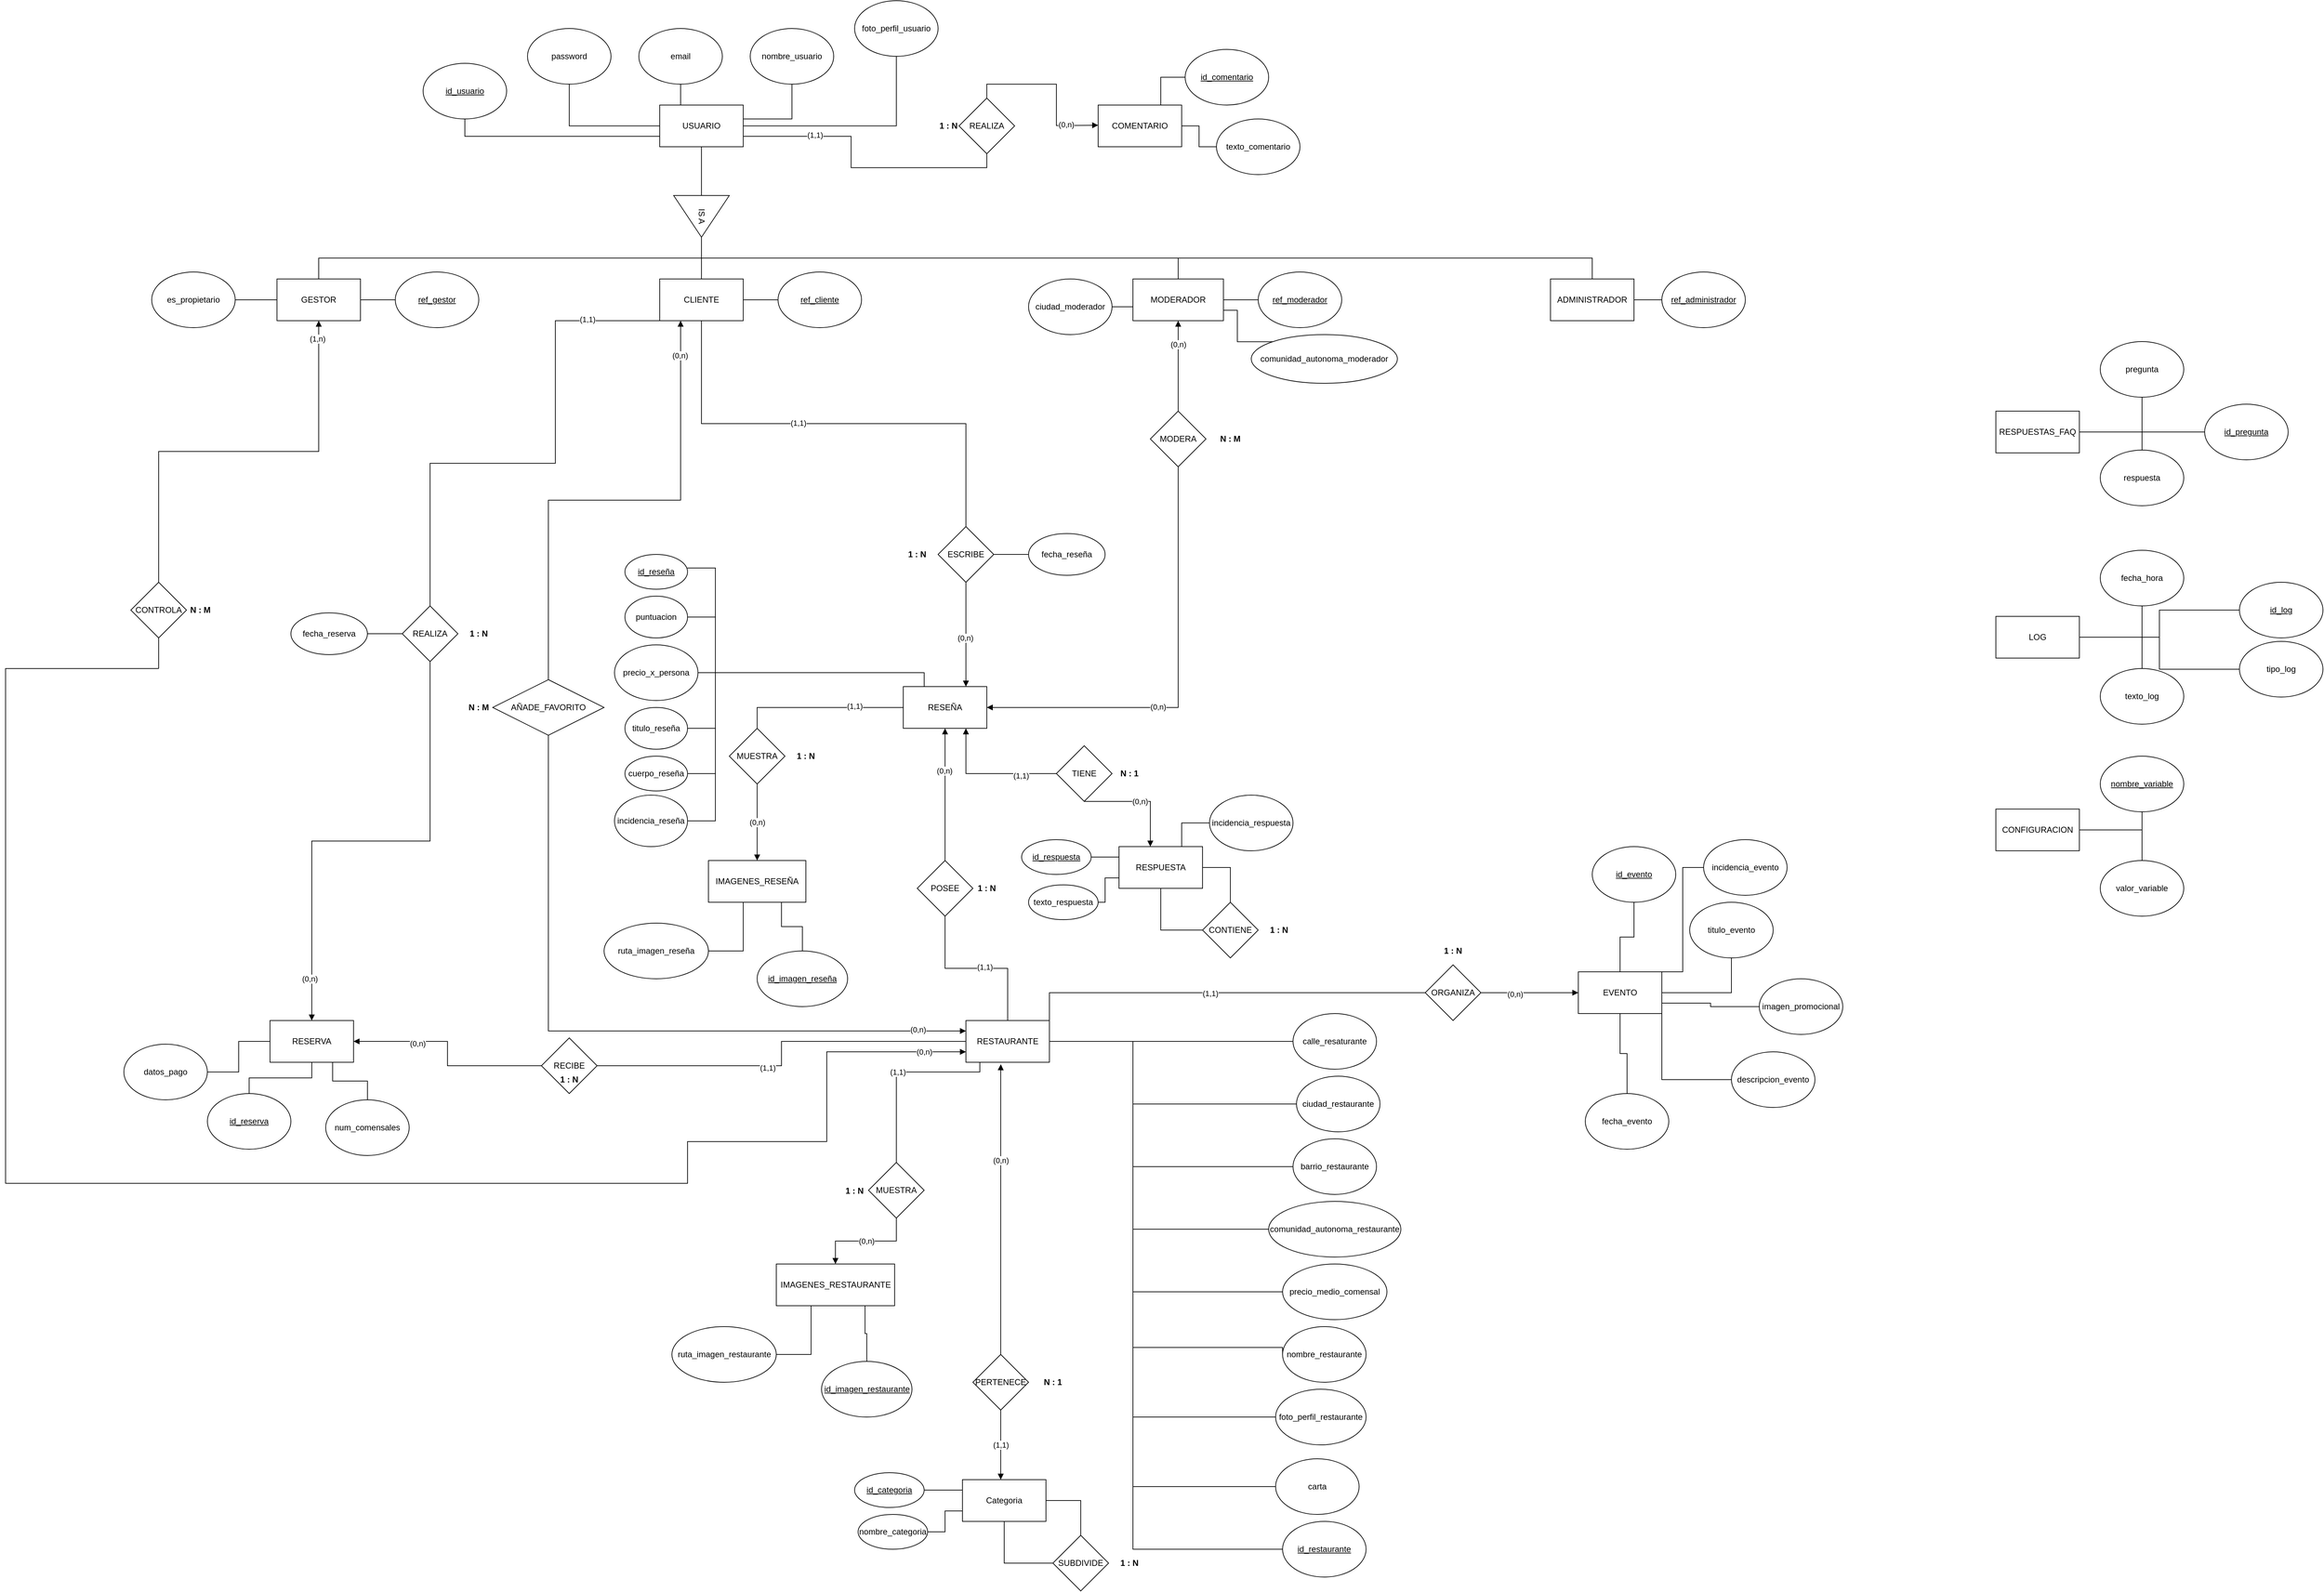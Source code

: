 <mxfile version="15.8.7" type="device"><diagram id="huBmrxI3t5yxGwELQgPa" name="Página-1"><mxGraphModel dx="2421" dy="754" grid="1" gridSize="10" guides="1" tooltips="1" connect="1" arrows="1" fold="1" page="1" pageScale="1" pageWidth="1200" pageHeight="1600" math="0" shadow="0"><root><mxCell id="0"/><mxCell id="1" parent="0"/><mxCell id="relau2AKkcOZ9EzJfMCs-269" style="edgeStyle=orthogonalEdgeStyle;rounded=0;orthogonalLoop=1;jettySize=auto;html=1;exitX=1;exitY=0.75;exitDx=0;exitDy=0;entryX=0.5;entryY=1;entryDx=0;entryDy=0;startArrow=none;startFill=0;endArrow=none;endFill=0;" parent="1" source="relau2AKkcOZ9EzJfMCs-1" target="relau2AKkcOZ9EzJfMCs-268" edge="1"><mxGeometry relative="1" as="geometry"/></mxCell><mxCell id="relau2AKkcOZ9EzJfMCs-273" value="(1,1)" style="edgeLabel;html=1;align=center;verticalAlign=middle;resizable=0;points=[];" parent="relau2AKkcOZ9EzJfMCs-269" vertex="1" connectable="0"><mxGeometry x="-0.504" y="2" relative="1" as="geometry"><mxPoint as="offset"/></mxGeometry></mxCell><mxCell id="R-L79iOkoHwaGtRIeRki-2" style="edgeStyle=orthogonalEdgeStyle;rounded=0;orthogonalLoop=1;jettySize=auto;html=1;exitX=0;exitY=0.75;exitDx=0;exitDy=0;entryX=0.5;entryY=1;entryDx=0;entryDy=0;endArrow=none;endFill=0;" edge="1" parent="1" source="relau2AKkcOZ9EzJfMCs-1" target="R-L79iOkoHwaGtRIeRki-1"><mxGeometry relative="1" as="geometry"/></mxCell><mxCell id="relau2AKkcOZ9EzJfMCs-1" value="USUARIO" style="rounded=0;whiteSpace=wrap;html=1;" parent="1" vertex="1"><mxGeometry x="480" y="190" width="120" height="60" as="geometry"/></mxCell><mxCell id="relau2AKkcOZ9EzJfMCs-24" style="edgeStyle=orthogonalEdgeStyle;rounded=0;orthogonalLoop=1;jettySize=auto;html=1;exitX=1;exitY=0.5;exitDx=0;exitDy=0;endArrow=none;endFill=0;" parent="1" source="relau2AKkcOZ9EzJfMCs-2" target="relau2AKkcOZ9EzJfMCs-18" edge="1"><mxGeometry relative="1" as="geometry"/></mxCell><mxCell id="relau2AKkcOZ9EzJfMCs-25" style="edgeStyle=orthogonalEdgeStyle;rounded=0;orthogonalLoop=1;jettySize=auto;html=1;exitX=1;exitY=0.5;exitDx=0;exitDy=0;endArrow=none;endFill=0;" parent="1" source="relau2AKkcOZ9EzJfMCs-2" target="relau2AKkcOZ9EzJfMCs-17" edge="1"><mxGeometry relative="1" as="geometry"/></mxCell><mxCell id="relau2AKkcOZ9EzJfMCs-26" style="edgeStyle=orthogonalEdgeStyle;rounded=0;orthogonalLoop=1;jettySize=auto;html=1;exitX=1;exitY=0.5;exitDx=0;exitDy=0;endArrow=none;endFill=0;" parent="1" source="relau2AKkcOZ9EzJfMCs-2" target="relau2AKkcOZ9EzJfMCs-19" edge="1"><mxGeometry relative="1" as="geometry"/></mxCell><mxCell id="relau2AKkcOZ9EzJfMCs-27" style="edgeStyle=orthogonalEdgeStyle;rounded=0;orthogonalLoop=1;jettySize=auto;html=1;exitX=1;exitY=0.5;exitDx=0;exitDy=0;entryX=0.5;entryY=0;entryDx=0;entryDy=0;endArrow=none;endFill=0;" parent="1" source="relau2AKkcOZ9EzJfMCs-2" target="relau2AKkcOZ9EzJfMCs-20" edge="1"><mxGeometry relative="1" as="geometry"/></mxCell><mxCell id="relau2AKkcOZ9EzJfMCs-2" value="IS A" style="triangle;whiteSpace=wrap;html=1;rotation=90;" parent="1" vertex="1"><mxGeometry x="510" y="310" width="60" height="80" as="geometry"/></mxCell><mxCell id="relau2AKkcOZ9EzJfMCs-8" value="" style="endArrow=none;html=1;rounded=0;entryX=0;entryY=0.5;entryDx=0;entryDy=0;exitX=0.5;exitY=1;exitDx=0;exitDy=0;" parent="1" source="relau2AKkcOZ9EzJfMCs-1" target="relau2AKkcOZ9EzJfMCs-2" edge="1"><mxGeometry width="50" height="50" relative="1" as="geometry"><mxPoint x="510" y="300" as="sourcePoint"/><mxPoint x="560" y="250" as="targetPoint"/></mxGeometry></mxCell><mxCell id="relau2AKkcOZ9EzJfMCs-15" style="edgeStyle=orthogonalEdgeStyle;rounded=0;orthogonalLoop=1;jettySize=auto;html=1;exitX=0.5;exitY=1;exitDx=0;exitDy=0;entryX=1;entryY=0.5;entryDx=0;entryDy=0;endArrow=none;endFill=0;" parent="1" source="relau2AKkcOZ9EzJfMCs-10" target="relau2AKkcOZ9EzJfMCs-1" edge="1"><mxGeometry relative="1" as="geometry"><Array as="points"><mxPoint x="670" y="210"/><mxPoint x="600" y="210"/></Array></mxGeometry></mxCell><mxCell id="relau2AKkcOZ9EzJfMCs-10" value="nombre_usuario" style="ellipse;whiteSpace=wrap;html=1;" parent="1" vertex="1"><mxGeometry x="610" y="80" width="120" height="80" as="geometry"/></mxCell><mxCell id="relau2AKkcOZ9EzJfMCs-14" style="edgeStyle=orthogonalEdgeStyle;rounded=0;orthogonalLoop=1;jettySize=auto;html=1;exitX=0.5;exitY=1;exitDx=0;exitDy=0;entryX=0.25;entryY=0;entryDx=0;entryDy=0;endArrow=none;endFill=0;" parent="1" source="relau2AKkcOZ9EzJfMCs-11" target="relau2AKkcOZ9EzJfMCs-1" edge="1"><mxGeometry relative="1" as="geometry"/></mxCell><mxCell id="relau2AKkcOZ9EzJfMCs-11" value="email" style="ellipse;whiteSpace=wrap;html=1;" parent="1" vertex="1"><mxGeometry x="450" y="80" width="120" height="80" as="geometry"/></mxCell><mxCell id="relau2AKkcOZ9EzJfMCs-13" style="edgeStyle=orthogonalEdgeStyle;rounded=0;orthogonalLoop=1;jettySize=auto;html=1;exitX=0.5;exitY=1;exitDx=0;exitDy=0;entryX=0;entryY=0.5;entryDx=0;entryDy=0;endArrow=none;endFill=0;" parent="1" source="relau2AKkcOZ9EzJfMCs-12" target="relau2AKkcOZ9EzJfMCs-1" edge="1"><mxGeometry relative="1" as="geometry"/></mxCell><mxCell id="relau2AKkcOZ9EzJfMCs-12" value="password" style="ellipse;whiteSpace=wrap;html=1;" parent="1" vertex="1"><mxGeometry x="290" y="80" width="120" height="80" as="geometry"/></mxCell><mxCell id="relau2AKkcOZ9EzJfMCs-38" style="edgeStyle=orthogonalEdgeStyle;rounded=0;orthogonalLoop=1;jettySize=auto;html=1;exitX=1;exitY=0.5;exitDx=0;exitDy=0;entryX=0;entryY=0.5;entryDx=0;entryDy=0;endArrow=none;endFill=0;" parent="1" source="relau2AKkcOZ9EzJfMCs-17" target="relau2AKkcOZ9EzJfMCs-34" edge="1"><mxGeometry relative="1" as="geometry"/></mxCell><mxCell id="-vnu5VXbckZ52TAGntJZ-1" value="" style="edgeStyle=orthogonalEdgeStyle;rounded=0;orthogonalLoop=1;jettySize=auto;html=1;endArrow=none;endFill=0;" parent="1" source="relau2AKkcOZ9EzJfMCs-17" target="relau2AKkcOZ9EzJfMCs-35" edge="1"><mxGeometry relative="1" as="geometry"/></mxCell><mxCell id="-vnu5VXbckZ52TAGntJZ-3" style="edgeStyle=orthogonalEdgeStyle;rounded=0;orthogonalLoop=1;jettySize=auto;html=1;exitX=0.5;exitY=1;exitDx=0;exitDy=0;entryX=0.5;entryY=0;entryDx=0;entryDy=0;endArrow=none;endFill=0;startArrow=block;startFill=1;" parent="1" source="relau2AKkcOZ9EzJfMCs-17" target="relau2AKkcOZ9EzJfMCs-246" edge="1"><mxGeometry relative="1" as="geometry"/></mxCell><mxCell id="-vnu5VXbckZ52TAGntJZ-5" value="(1,n)" style="edgeLabel;html=1;align=center;verticalAlign=middle;resizable=0;points=[];" parent="-vnu5VXbckZ52TAGntJZ-3" vertex="1" connectable="0"><mxGeometry x="-0.914" y="-2" relative="1" as="geometry"><mxPoint as="offset"/></mxGeometry></mxCell><mxCell id="relau2AKkcOZ9EzJfMCs-17" value="GESTOR&lt;span style=&quot;color: rgba(0 , 0 , 0 , 0) ; font-family: monospace ; font-size: 0px&quot;&gt;%3CmxGraphModel%3E%3Croot%3E%3CmxCell%20id%3D%220%22%2F%3E%3CmxCell%20id%3D%221%22%20parent%3D%220%22%2F%3E%3CmxCell%20id%3D%222%22%20value%3D%22CLIENTE%22%20style%3D%22rounded%3D0%3BwhiteSpace%3Dwrap%3Bhtml%3D1%3B%22%20vertex%3D%221%22%20parent%3D%221%22%3E%3CmxGeometry%20x%3D%22320%22%20y%3D%22480%22%20width%3D%22120%22%20height%3D%2260%22%20as%3D%22geometry%22%2F%3E%3C%2FmxCell%3E%3C%2Froot%3E%3C%2FmxGraphModel%3E&lt;/span&gt;" style="rounded=0;whiteSpace=wrap;html=1;" parent="1" vertex="1"><mxGeometry x="-70" y="440" width="120" height="60" as="geometry"/></mxCell><mxCell id="relau2AKkcOZ9EzJfMCs-36" style="edgeStyle=orthogonalEdgeStyle;rounded=0;orthogonalLoop=1;jettySize=auto;html=1;exitX=1;exitY=0.5;exitDx=0;exitDy=0;entryX=0;entryY=0.5;entryDx=0;entryDy=0;endArrow=none;endFill=0;" parent="1" source="relau2AKkcOZ9EzJfMCs-18" target="relau2AKkcOZ9EzJfMCs-32" edge="1"><mxGeometry relative="1" as="geometry"/></mxCell><mxCell id="relau2AKkcOZ9EzJfMCs-115" style="edgeStyle=orthogonalEdgeStyle;rounded=0;orthogonalLoop=1;jettySize=auto;html=1;exitX=0.5;exitY=1;exitDx=0;exitDy=0;startArrow=block;startFill=1;endArrow=none;endFill=0;" parent="1" source="relau2AKkcOZ9EzJfMCs-18" target="relau2AKkcOZ9EzJfMCs-101" edge="1"><mxGeometry relative="1" as="geometry"/></mxCell><mxCell id="relau2AKkcOZ9EzJfMCs-165" value="(0,n)" style="edgeLabel;html=1;align=center;verticalAlign=middle;resizable=0;points=[];" parent="relau2AKkcOZ9EzJfMCs-115" vertex="1" connectable="0"><mxGeometry x="-0.478" relative="1" as="geometry"><mxPoint as="offset"/></mxGeometry></mxCell><mxCell id="relau2AKkcOZ9EzJfMCs-18" value="MODERADO&lt;span style=&quot;color: rgba(0 , 0 , 0 , 0) ; font-family: monospace ; font-size: 0px&quot;&gt;%3CmxGraphModel%3E%3Croot%3E%3CmxCell%20id%3D%220%22%2F%3E%3CmxCell%20id%3D%221%22%20parent%3D%220%22%2F%3E%3CmxCell%20id%3D%222%22%20value%3D%22GESTOR%26lt%3Bspan%20style%3D%26quot%3Bcolor%3A%20rgba(0%20%2C%200%20%2C%200%20%2C%200)%20%3B%20font-family%3A%20monospace%20%3B%20font-size%3A%200px%26quot%3B%26gt%3B%253CmxGraphModel%253E%253Croot%253E%253CmxCell%2520id%253D%25220%2522%252F%253E%253CmxCell%2520id%253D%25221%2522%2520parent%253D%25220%2522%252F%253E%253CmxCell%2520id%253D%25222%2522%2520value%253D%2522CLIENTE%2522%2520style%253D%2522rounded%253D0%253BwhiteSpace%253Dwrap%253Bhtml%253D1%253B%2522%2520vertex%253D%25221%2522%2520parent%253D%25221%2522%253E%253CmxGeometry%2520x%253D%2522320%2522%2520y%253D%2522480%2522%2520width%253D%2522120%2522%2520height%253D%252260%2522%2520as%253D%2522geometry%2522%252F%253E%253C%252FmxCell%253E%253C%252Froot%253E%253C%252FmxGraphModel%253E%26lt%3B%2Fspan%26gt%3B%22%20style%3D%22rounded%3D0%3BwhiteSpace%3Dwrap%3Bhtml%3D1%3B%22%20vertex%3D%221%22%20parent%3D%221%22%3E%3CmxGeometry%20x%3D%22450%22%20y%3D%22480%22%20width%3D%22120%22%20height%3D%2260%22%20as%3D%22geometry%22%2F%3E%3C%2FmxCell%3E%3C%2Froot%3E%3C%2FmxGraphModel%3E&lt;/span&gt;R" style="rounded=0;whiteSpace=wrap;html=1;" parent="1" vertex="1"><mxGeometry x="1160" y="440" width="130" height="60" as="geometry"/></mxCell><mxCell id="relau2AKkcOZ9EzJfMCs-37" style="edgeStyle=orthogonalEdgeStyle;rounded=0;orthogonalLoop=1;jettySize=auto;html=1;exitX=1;exitY=0.5;exitDx=0;exitDy=0;entryX=0;entryY=0.5;entryDx=0;entryDy=0;endArrow=none;endFill=0;" parent="1" source="relau2AKkcOZ9EzJfMCs-19" target="relau2AKkcOZ9EzJfMCs-33" edge="1"><mxGeometry relative="1" as="geometry"/></mxCell><mxCell id="relau2AKkcOZ9EzJfMCs-113" style="edgeStyle=orthogonalEdgeStyle;rounded=0;orthogonalLoop=1;jettySize=auto;html=1;exitX=0.5;exitY=1;exitDx=0;exitDy=0;startArrow=none;startFill=0;endArrow=none;endFill=0;" parent="1" source="relau2AKkcOZ9EzJfMCs-19" target="relau2AKkcOZ9EzJfMCs-102" edge="1"><mxGeometry relative="1" as="geometry"/></mxCell><mxCell id="relau2AKkcOZ9EzJfMCs-168" value="(1,1)" style="edgeLabel;html=1;align=center;verticalAlign=middle;resizable=0;points=[];" parent="relau2AKkcOZ9EzJfMCs-113" vertex="1" connectable="0"><mxGeometry x="-0.153" y="1" relative="1" as="geometry"><mxPoint as="offset"/></mxGeometry></mxCell><mxCell id="relau2AKkcOZ9EzJfMCs-204" style="edgeStyle=orthogonalEdgeStyle;rounded=0;orthogonalLoop=1;jettySize=auto;html=1;exitX=0.25;exitY=1;exitDx=0;exitDy=0;entryX=0.5;entryY=0;entryDx=0;entryDy=0;startArrow=none;startFill=0;endArrow=none;endFill=0;" parent="1" source="relau2AKkcOZ9EzJfMCs-19" target="relau2AKkcOZ9EzJfMCs-203" edge="1"><mxGeometry relative="1" as="geometry"><Array as="points"><mxPoint x="330" y="500"/><mxPoint x="330" y="705"/><mxPoint x="150" y="705"/></Array></mxGeometry></mxCell><mxCell id="relau2AKkcOZ9EzJfMCs-207" value="(1,1)" style="edgeLabel;html=1;align=center;verticalAlign=middle;resizable=0;points=[];" parent="relau2AKkcOZ9EzJfMCs-204" vertex="1" connectable="0"><mxGeometry x="-0.651" y="-2" relative="1" as="geometry"><mxPoint as="offset"/></mxGeometry></mxCell><mxCell id="relau2AKkcOZ9EzJfMCs-235" style="edgeStyle=orthogonalEdgeStyle;rounded=0;orthogonalLoop=1;jettySize=auto;html=1;exitX=0.25;exitY=1;exitDx=0;exitDy=0;entryX=0.5;entryY=0;entryDx=0;entryDy=0;startArrow=block;startFill=1;endArrow=none;endFill=0;" parent="1" source="relau2AKkcOZ9EzJfMCs-19" target="relau2AKkcOZ9EzJfMCs-234" edge="1"><mxGeometry relative="1" as="geometry"/></mxCell><mxCell id="relau2AKkcOZ9EzJfMCs-238" value="(0,n)" style="edgeLabel;html=1;align=center;verticalAlign=middle;resizable=0;points=[];" parent="relau2AKkcOZ9EzJfMCs-235" vertex="1" connectable="0"><mxGeometry x="-0.86" y="-1" relative="1" as="geometry"><mxPoint as="offset"/></mxGeometry></mxCell><mxCell id="relau2AKkcOZ9EzJfMCs-19" value="CLIENTE" style="rounded=0;whiteSpace=wrap;html=1;" parent="1" vertex="1"><mxGeometry x="480" y="440" width="120" height="60" as="geometry"/></mxCell><mxCell id="relau2AKkcOZ9EzJfMCs-31" style="edgeStyle=orthogonalEdgeStyle;rounded=0;orthogonalLoop=1;jettySize=auto;html=1;exitX=1;exitY=0.5;exitDx=0;exitDy=0;entryX=0;entryY=0.5;entryDx=0;entryDy=0;endArrow=none;endFill=0;" parent="1" source="relau2AKkcOZ9EzJfMCs-20" target="relau2AKkcOZ9EzJfMCs-30" edge="1"><mxGeometry relative="1" as="geometry"/></mxCell><mxCell id="relau2AKkcOZ9EzJfMCs-20" value="ADMINISTRADOR" style="rounded=0;whiteSpace=wrap;html=1;" parent="1" vertex="1"><mxGeometry x="1760" y="440" width="120" height="60" as="geometry"/></mxCell><mxCell id="relau2AKkcOZ9EzJfMCs-29" style="edgeStyle=orthogonalEdgeStyle;rounded=0;orthogonalLoop=1;jettySize=auto;html=1;exitX=0.5;exitY=1;exitDx=0;exitDy=0;entryX=1;entryY=0.5;entryDx=0;entryDy=0;endArrow=none;endFill=0;" parent="1" source="relau2AKkcOZ9EzJfMCs-28" target="relau2AKkcOZ9EzJfMCs-1" edge="1"><mxGeometry relative="1" as="geometry"><Array as="points"><mxPoint x="820" y="220"/></Array></mxGeometry></mxCell><mxCell id="relau2AKkcOZ9EzJfMCs-28" value="foto_perfil_usuario" style="ellipse;whiteSpace=wrap;html=1;" parent="1" vertex="1"><mxGeometry x="760" y="40" width="120" height="80" as="geometry"/></mxCell><mxCell id="relau2AKkcOZ9EzJfMCs-30" value="&lt;u&gt;ref_administrador&lt;/u&gt;" style="ellipse;whiteSpace=wrap;html=1;" parent="1" vertex="1"><mxGeometry x="1920" y="430" width="120" height="80" as="geometry"/></mxCell><mxCell id="relau2AKkcOZ9EzJfMCs-32" value="&lt;u&gt;ref_moderador&lt;/u&gt;" style="ellipse;whiteSpace=wrap;html=1;" parent="1" vertex="1"><mxGeometry x="1340" y="430" width="120" height="80" as="geometry"/></mxCell><mxCell id="relau2AKkcOZ9EzJfMCs-33" value="&lt;u&gt;ref_cliente&lt;/u&gt;" style="ellipse;whiteSpace=wrap;html=1;" parent="1" vertex="1"><mxGeometry x="650" y="430" width="120" height="80" as="geometry"/></mxCell><mxCell id="relau2AKkcOZ9EzJfMCs-34" value="&lt;u&gt;ref_gestor&lt;/u&gt;" style="ellipse;whiteSpace=wrap;html=1;" parent="1" vertex="1"><mxGeometry x="100" y="430" width="120" height="80" as="geometry"/></mxCell><mxCell id="relau2AKkcOZ9EzJfMCs-35" value="es_propietario" style="ellipse;whiteSpace=wrap;html=1;" parent="1" vertex="1"><mxGeometry x="-250" y="430" width="120" height="80" as="geometry"/></mxCell><mxCell id="relau2AKkcOZ9EzJfMCs-43" style="edgeStyle=orthogonalEdgeStyle;rounded=0;orthogonalLoop=1;jettySize=auto;html=1;exitX=0;exitY=0;exitDx=0;exitDy=0;entryX=1;entryY=0.75;entryDx=0;entryDy=0;endArrow=none;endFill=0;" parent="1" source="relau2AKkcOZ9EzJfMCs-40" target="relau2AKkcOZ9EzJfMCs-18" edge="1"><mxGeometry relative="1" as="geometry"/></mxCell><mxCell id="relau2AKkcOZ9EzJfMCs-40" value="comunidad_autonoma_moderador" style="ellipse;whiteSpace=wrap;html=1;" parent="1" vertex="1"><mxGeometry x="1330" y="520" width="210" height="70" as="geometry"/></mxCell><mxCell id="relau2AKkcOZ9EzJfMCs-42" style="edgeStyle=orthogonalEdgeStyle;rounded=0;orthogonalLoop=1;jettySize=auto;html=1;exitX=1;exitY=0.5;exitDx=0;exitDy=0;entryX=0;entryY=0.5;entryDx=0;entryDy=0;endArrow=none;endFill=0;" parent="1" source="relau2AKkcOZ9EzJfMCs-41" target="relau2AKkcOZ9EzJfMCs-18" edge="1"><mxGeometry relative="1" as="geometry"/></mxCell><mxCell id="relau2AKkcOZ9EzJfMCs-41" value="ciudad_moderador" style="ellipse;whiteSpace=wrap;html=1;" parent="1" vertex="1"><mxGeometry x="1010" y="440" width="120" height="80" as="geometry"/></mxCell><mxCell id="relau2AKkcOZ9EzJfMCs-55" value="(1,1)" style="edgeStyle=orthogonalEdgeStyle;rounded=0;orthogonalLoop=1;jettySize=auto;html=1;endArrow=none;endFill=0;entryX=0.5;entryY=0;entryDx=0;entryDy=0;" parent="1" source="relau2AKkcOZ9EzJfMCs-46" target="relau2AKkcOZ9EzJfMCs-50" edge="1"><mxGeometry relative="1" as="geometry"><mxPoint x="981" y="1567" as="sourcePoint"/><mxPoint x="981" y="1667" as="targetPoint"/><Array as="points"><mxPoint x="940" y="1580"/><mxPoint x="820" y="1580"/></Array></mxGeometry></mxCell><mxCell id="relau2AKkcOZ9EzJfMCs-58" style="edgeStyle=orthogonalEdgeStyle;rounded=0;orthogonalLoop=1;jettySize=auto;html=1;exitX=1;exitY=0.5;exitDx=0;exitDy=0;entryX=0;entryY=0.5;entryDx=0;entryDy=0;startArrow=none;startFill=0;endArrow=none;endFill=0;" parent="1" source="relau2AKkcOZ9EzJfMCs-46" target="relau2AKkcOZ9EzJfMCs-47" edge="1"><mxGeometry relative="1" as="geometry"><Array as="points"><mxPoint x="1160" y="1536"/><mxPoint x="1160" y="1976"/><mxPoint x="1375" y="1976"/></Array></mxGeometry></mxCell><mxCell id="relau2AKkcOZ9EzJfMCs-63" style="edgeStyle=orthogonalEdgeStyle;rounded=0;orthogonalLoop=1;jettySize=auto;html=1;exitX=0.75;exitY=0;exitDx=0;exitDy=0;entryX=0;entryY=0.5;entryDx=0;entryDy=0;startArrow=none;startFill=0;endArrow=none;endFill=0;" parent="1" source="relau2AKkcOZ9EzJfMCs-46" target="relau2AKkcOZ9EzJfMCs-62" edge="1"><mxGeometry relative="1" as="geometry"><Array as="points"><mxPoint x="1010" y="1536"/><mxPoint x="1160" y="1536"/><mxPoint x="1160" y="1896"/></Array></mxGeometry></mxCell><mxCell id="relau2AKkcOZ9EzJfMCs-68" style="edgeStyle=orthogonalEdgeStyle;rounded=0;orthogonalLoop=1;jettySize=auto;html=1;exitX=1;exitY=0.5;exitDx=0;exitDy=0;entryX=0;entryY=0.5;entryDx=0;entryDy=0;startArrow=none;startFill=0;endArrow=none;endFill=0;" parent="1" source="relau2AKkcOZ9EzJfMCs-46" target="relau2AKkcOZ9EzJfMCs-67" edge="1"><mxGeometry relative="1" as="geometry"><Array as="points"><mxPoint x="1160" y="1536"/><mxPoint x="1160" y="1806"/></Array></mxGeometry></mxCell><mxCell id="relau2AKkcOZ9EzJfMCs-69" style="edgeStyle=orthogonalEdgeStyle;rounded=0;orthogonalLoop=1;jettySize=auto;html=1;exitX=1;exitY=0.5;exitDx=0;exitDy=0;entryX=0;entryY=0.5;entryDx=0;entryDy=0;startArrow=none;startFill=0;endArrow=none;endFill=0;" parent="1" source="relau2AKkcOZ9EzJfMCs-46" target="relau2AKkcOZ9EzJfMCs-66" edge="1"><mxGeometry relative="1" as="geometry"><Array as="points"><mxPoint x="1160" y="1536"/><mxPoint x="1160" y="1716"/></Array></mxGeometry></mxCell><mxCell id="relau2AKkcOZ9EzJfMCs-70" style="edgeStyle=orthogonalEdgeStyle;rounded=0;orthogonalLoop=1;jettySize=auto;html=1;exitX=1;exitY=0.5;exitDx=0;exitDy=0;entryX=0;entryY=0.5;entryDx=0;entryDy=0;startArrow=none;startFill=0;endArrow=none;endFill=0;" parent="1" source="relau2AKkcOZ9EzJfMCs-46" target="relau2AKkcOZ9EzJfMCs-60" edge="1"><mxGeometry relative="1" as="geometry"><Array as="points"><mxPoint x="1160" y="1536"/><mxPoint x="1160" y="2176"/></Array></mxGeometry></mxCell><mxCell id="relau2AKkcOZ9EzJfMCs-71" style="edgeStyle=orthogonalEdgeStyle;rounded=0;orthogonalLoop=1;jettySize=auto;html=1;exitX=1;exitY=0.5;exitDx=0;exitDy=0;entryX=0;entryY=0.5;entryDx=0;entryDy=0;startArrow=none;startFill=0;endArrow=none;endFill=0;" parent="1" source="relau2AKkcOZ9EzJfMCs-46" target="relau2AKkcOZ9EzJfMCs-65" edge="1"><mxGeometry relative="1" as="geometry"><Array as="points"><mxPoint x="1160" y="1536"/><mxPoint x="1160" y="1626"/></Array></mxGeometry></mxCell><mxCell id="relau2AKkcOZ9EzJfMCs-72" style="edgeStyle=orthogonalEdgeStyle;rounded=0;orthogonalLoop=1;jettySize=auto;html=1;exitX=1;exitY=0.5;exitDx=0;exitDy=0;entryX=0;entryY=0.5;entryDx=0;entryDy=0;startArrow=none;startFill=0;endArrow=none;endFill=0;" parent="1" source="relau2AKkcOZ9EzJfMCs-46" target="relau2AKkcOZ9EzJfMCs-64" edge="1"><mxGeometry relative="1" as="geometry"><Array as="points"><mxPoint x="1260" y="1536"/><mxPoint x="1260" y="1536"/></Array></mxGeometry></mxCell><mxCell id="relau2AKkcOZ9EzJfMCs-118" style="edgeStyle=orthogonalEdgeStyle;rounded=0;orthogonalLoop=1;jettySize=auto;html=1;exitX=0.5;exitY=0;exitDx=0;exitDy=0;entryX=0.5;entryY=1;entryDx=0;entryDy=0;startArrow=none;startFill=0;endArrow=none;endFill=0;" parent="1" source="relau2AKkcOZ9EzJfMCs-46" target="relau2AKkcOZ9EzJfMCs-92" edge="1"><mxGeometry relative="1" as="geometry"/></mxCell><mxCell id="relau2AKkcOZ9EzJfMCs-171" value="(1,1)" style="edgeLabel;html=1;align=center;verticalAlign=middle;resizable=0;points=[];" parent="relau2AKkcOZ9EzJfMCs-118" vertex="1" connectable="0"><mxGeometry x="-0.1" y="-2" relative="1" as="geometry"><mxPoint as="offset"/></mxGeometry></mxCell><mxCell id="relau2AKkcOZ9EzJfMCs-192" style="edgeStyle=orthogonalEdgeStyle;rounded=0;orthogonalLoop=1;jettySize=auto;html=1;exitX=0;exitY=0.5;exitDx=0;exitDy=0;entryX=1;entryY=0.5;entryDx=0;entryDy=0;startArrow=none;startFill=0;endArrow=none;endFill=0;" parent="1" source="relau2AKkcOZ9EzJfMCs-46" target="relau2AKkcOZ9EzJfMCs-191" edge="1"><mxGeometry relative="1" as="geometry"/></mxCell><mxCell id="relau2AKkcOZ9EzJfMCs-196" value="(1,1)" style="edgeLabel;html=1;align=center;verticalAlign=middle;resizable=0;points=[];" parent="relau2AKkcOZ9EzJfMCs-192" vertex="1" connectable="0"><mxGeometry x="0.132" y="3" relative="1" as="geometry"><mxPoint as="offset"/></mxGeometry></mxCell><mxCell id="relau2AKkcOZ9EzJfMCs-212" style="edgeStyle=orthogonalEdgeStyle;rounded=0;orthogonalLoop=1;jettySize=auto;html=1;exitX=1;exitY=0;exitDx=0;exitDy=0;startArrow=none;startFill=0;endArrow=none;endFill=0;" parent="1" source="relau2AKkcOZ9EzJfMCs-46" target="relau2AKkcOZ9EzJfMCs-211" edge="1"><mxGeometry relative="1" as="geometry"/></mxCell><mxCell id="relau2AKkcOZ9EzJfMCs-227" value="(1,1)" style="edgeLabel;html=1;align=center;verticalAlign=middle;resizable=0;points=[];" parent="relau2AKkcOZ9EzJfMCs-212" vertex="1" connectable="0"><mxGeometry x="-0.066" y="-1" relative="1" as="geometry"><mxPoint as="offset"/></mxGeometry></mxCell><mxCell id="relau2AKkcOZ9EzJfMCs-236" style="edgeStyle=orthogonalEdgeStyle;rounded=0;orthogonalLoop=1;jettySize=auto;html=1;exitX=0;exitY=0.25;exitDx=0;exitDy=0;entryX=0.5;entryY=1;entryDx=0;entryDy=0;startArrow=block;startFill=1;endArrow=none;endFill=0;" parent="1" source="relau2AKkcOZ9EzJfMCs-46" target="relau2AKkcOZ9EzJfMCs-234" edge="1"><mxGeometry relative="1" as="geometry"><Array as="points"><mxPoint x="320" y="1521"/></Array></mxGeometry></mxCell><mxCell id="relau2AKkcOZ9EzJfMCs-239" value="(0,n)" style="edgeLabel;html=1;align=center;verticalAlign=middle;resizable=0;points=[];" parent="relau2AKkcOZ9EzJfMCs-236" vertex="1" connectable="0"><mxGeometry x="-0.865" y="-2" relative="1" as="geometry"><mxPoint as="offset"/></mxGeometry></mxCell><mxCell id="relau2AKkcOZ9EzJfMCs-285" style="edgeStyle=orthogonalEdgeStyle;rounded=0;orthogonalLoop=1;jettySize=auto;html=1;exitX=0;exitY=0.75;exitDx=0;exitDy=0;startArrow=block;startFill=1;endArrow=none;endFill=0;" parent="1" source="relau2AKkcOZ9EzJfMCs-46" edge="1"><mxGeometry relative="1" as="geometry"><mxPoint x="-240" y="1000" as="targetPoint"/><Array as="points"><mxPoint x="720" y="1551"/><mxPoint x="720" y="1680"/><mxPoint x="520" y="1680"/><mxPoint x="520" y="1740"/><mxPoint x="-460" y="1740"/><mxPoint x="-460" y="1000"/></Array></mxGeometry></mxCell><mxCell id="-vnu5VXbckZ52TAGntJZ-6" value="(0,n)" style="edgeLabel;html=1;align=center;verticalAlign=middle;resizable=0;points=[];" parent="relau2AKkcOZ9EzJfMCs-285" vertex="1" connectable="0"><mxGeometry x="-0.952" relative="1" as="geometry"><mxPoint as="offset"/></mxGeometry></mxCell><mxCell id="R-L79iOkoHwaGtRIeRki-4" style="edgeStyle=orthogonalEdgeStyle;rounded=0;orthogonalLoop=1;jettySize=auto;html=1;exitX=1;exitY=0.5;exitDx=0;exitDy=0;entryX=0;entryY=0.5;entryDx=0;entryDy=0;endArrow=none;endFill=0;" edge="1" parent="1" source="relau2AKkcOZ9EzJfMCs-46" target="R-L79iOkoHwaGtRIeRki-3"><mxGeometry relative="1" as="geometry"><Array as="points"><mxPoint x="1160" y="1536"/><mxPoint x="1160" y="2266"/></Array></mxGeometry></mxCell><mxCell id="relau2AKkcOZ9EzJfMCs-46" value="RESTAURANTE" style="rounded=0;whiteSpace=wrap;html=1;" parent="1" vertex="1"><mxGeometry x="920" y="1506" width="120" height="60" as="geometry"/></mxCell><mxCell id="relau2AKkcOZ9EzJfMCs-47" value="nombre_restaurante" style="ellipse;whiteSpace=wrap;html=1;" parent="1" vertex="1"><mxGeometry x="1375" y="1946" width="120" height="80" as="geometry"/></mxCell><mxCell id="relau2AKkcOZ9EzJfMCs-59" style="edgeStyle=orthogonalEdgeStyle;rounded=0;orthogonalLoop=1;jettySize=auto;html=1;exitX=0;exitY=0.5;exitDx=0;exitDy=0;entryX=1;entryY=0.75;entryDx=0;entryDy=0;startArrow=none;startFill=0;endArrow=none;endFill=0;" parent="1" source="relau2AKkcOZ9EzJfMCs-48" target="relau2AKkcOZ9EzJfMCs-46" edge="1"><mxGeometry relative="1" as="geometry"><Array as="points"><mxPoint x="1160" y="2076"/><mxPoint x="1160" y="1536"/><mxPoint x="1040" y="1536"/></Array></mxGeometry></mxCell><mxCell id="relau2AKkcOZ9EzJfMCs-48" value="foto_perfil_restaurante" style="ellipse;whiteSpace=wrap;html=1;" parent="1" vertex="1"><mxGeometry x="1365" y="2036" width="130" height="80" as="geometry"/></mxCell><mxCell id="relau2AKkcOZ9EzJfMCs-49" value="&lt;u&gt;id_imagen_restaurante&lt;/u&gt;" style="ellipse;whiteSpace=wrap;html=1;" parent="1" vertex="1"><mxGeometry x="712.5" y="1996" width="130" height="80" as="geometry"/></mxCell><mxCell id="relau2AKkcOZ9EzJfMCs-50" value="MUESTRA" style="rhombus;whiteSpace=wrap;html=1;" parent="1" vertex="1"><mxGeometry x="780" y="1710" width="80" height="80" as="geometry"/></mxCell><mxCell id="relau2AKkcOZ9EzJfMCs-54" style="edgeStyle=orthogonalEdgeStyle;rounded=0;orthogonalLoop=1;jettySize=auto;html=1;exitX=0;exitY=0.5;exitDx=0;exitDy=0;entryX=1;entryY=0.5;entryDx=0;entryDy=0;endArrow=none;endFill=0;" parent="1" source="relau2AKkcOZ9EzJfMCs-51" target="relau2AKkcOZ9EzJfMCs-52" edge="1"><mxGeometry relative="1" as="geometry"><Array as="points"><mxPoint x="697.5" y="1886"/><mxPoint x="697.5" y="1986"/></Array></mxGeometry></mxCell><mxCell id="relau2AKkcOZ9EzJfMCs-56" value="(0,n)" style="edgeStyle=orthogonalEdgeStyle;rounded=0;orthogonalLoop=1;jettySize=auto;html=1;exitX=0.5;exitY=0;exitDx=0;exitDy=0;entryX=0.5;entryY=1;entryDx=0;entryDy=0;endArrow=none;endFill=0;startArrow=block;startFill=1;" parent="1" source="relau2AKkcOZ9EzJfMCs-51" target="relau2AKkcOZ9EzJfMCs-50" edge="1"><mxGeometry relative="1" as="geometry"/></mxCell><mxCell id="relau2AKkcOZ9EzJfMCs-162" style="edgeStyle=orthogonalEdgeStyle;rounded=0;orthogonalLoop=1;jettySize=auto;html=1;exitX=0.75;exitY=1;exitDx=0;exitDy=0;entryX=0.5;entryY=0;entryDx=0;entryDy=0;startArrow=none;startFill=0;endArrow=none;endFill=0;" parent="1" source="relau2AKkcOZ9EzJfMCs-51" target="relau2AKkcOZ9EzJfMCs-49" edge="1"><mxGeometry relative="1" as="geometry"/></mxCell><mxCell id="relau2AKkcOZ9EzJfMCs-51" value="IMAGENES_RESTAURANTE" style="rounded=0;whiteSpace=wrap;html=1;" parent="1" vertex="1"><mxGeometry x="647.5" y="1856" width="170" height="60" as="geometry"/></mxCell><mxCell id="relau2AKkcOZ9EzJfMCs-52" value="ruta_imagen_restaurante" style="ellipse;whiteSpace=wrap;html=1;" parent="1" vertex="1"><mxGeometry x="497.5" y="1946" width="150" height="80" as="geometry"/></mxCell><mxCell id="relau2AKkcOZ9EzJfMCs-57" value="&lt;b&gt;1 : N&lt;/b&gt;" style="text;html=1;strokeColor=none;fillColor=none;align=center;verticalAlign=middle;whiteSpace=wrap;rounded=0;" parent="1" vertex="1"><mxGeometry x="730" y="1736" width="60" height="30" as="geometry"/></mxCell><mxCell id="relau2AKkcOZ9EzJfMCs-60" value="carta" style="ellipse;whiteSpace=wrap;html=1;" parent="1" vertex="1"><mxGeometry x="1365" y="2136" width="120" height="80" as="geometry"/></mxCell><mxCell id="relau2AKkcOZ9EzJfMCs-62" value="precio_medio_comensal" style="ellipse;whiteSpace=wrap;html=1;" parent="1" vertex="1"><mxGeometry x="1375" y="1856" width="150" height="80" as="geometry"/></mxCell><mxCell id="relau2AKkcOZ9EzJfMCs-64" value="calle_resaturante" style="ellipse;whiteSpace=wrap;html=1;" parent="1" vertex="1"><mxGeometry x="1390" y="1496" width="120" height="80" as="geometry"/></mxCell><mxCell id="relau2AKkcOZ9EzJfMCs-65" value="ciudad_restaurante" style="ellipse;whiteSpace=wrap;html=1;" parent="1" vertex="1"><mxGeometry x="1395" y="1586" width="120" height="80" as="geometry"/></mxCell><mxCell id="relau2AKkcOZ9EzJfMCs-66" value="barrio_restaurante" style="ellipse;whiteSpace=wrap;html=1;" parent="1" vertex="1"><mxGeometry x="1390" y="1676" width="120" height="80" as="geometry"/></mxCell><mxCell id="relau2AKkcOZ9EzJfMCs-67" value="comunidad_autonoma_restaurante" style="ellipse;whiteSpace=wrap;html=1;" parent="1" vertex="1"><mxGeometry x="1355" y="1766" width="190" height="80" as="geometry"/></mxCell><mxCell id="relau2AKkcOZ9EzJfMCs-73" value="(1,1)" style="edgeStyle=orthogonalEdgeStyle;rounded=0;orthogonalLoop=1;jettySize=auto;html=1;exitX=0.5;exitY=1;exitDx=0;exitDy=0;endArrow=block;endFill=1;startArrow=none;startFill=0;" parent="1" source="relau2AKkcOZ9EzJfMCs-74" target="relau2AKkcOZ9EzJfMCs-77" edge="1"><mxGeometry relative="1" as="geometry"><Array as="points"><mxPoint x="970" y="2146"/><mxPoint x="970" y="2146"/></Array></mxGeometry></mxCell><mxCell id="relau2AKkcOZ9EzJfMCs-124" style="edgeStyle=orthogonalEdgeStyle;rounded=0;orthogonalLoop=1;jettySize=auto;html=1;exitX=0.5;exitY=0;exitDx=0;exitDy=0;entryX=0.418;entryY=1.048;entryDx=0;entryDy=0;entryPerimeter=0;startArrow=none;startFill=0;endArrow=block;endFill=1;" parent="1" source="relau2AKkcOZ9EzJfMCs-74" target="relau2AKkcOZ9EzJfMCs-46" edge="1"><mxGeometry relative="1" as="geometry"><Array as="points"><mxPoint x="970" y="1576"/><mxPoint x="970" y="1576"/></Array></mxGeometry></mxCell><mxCell id="relau2AKkcOZ9EzJfMCs-125" value="(0,n)" style="edgeLabel;html=1;align=center;verticalAlign=middle;resizable=0;points=[];" parent="relau2AKkcOZ9EzJfMCs-124" vertex="1" connectable="0"><mxGeometry x="0.34" relative="1" as="geometry"><mxPoint as="offset"/></mxGeometry></mxCell><mxCell id="relau2AKkcOZ9EzJfMCs-74" value="PERTENECE" style="rhombus;whiteSpace=wrap;html=1;" parent="1" vertex="1"><mxGeometry x="930" y="1986" width="80" height="80" as="geometry"/></mxCell><mxCell id="relau2AKkcOZ9EzJfMCs-75" style="edgeStyle=orthogonalEdgeStyle;rounded=0;orthogonalLoop=1;jettySize=auto;html=1;exitX=0;exitY=0.25;exitDx=0;exitDy=0;endArrow=none;endFill=0;" parent="1" source="relau2AKkcOZ9EzJfMCs-77" target="relau2AKkcOZ9EzJfMCs-81" edge="1"><mxGeometry relative="1" as="geometry"/></mxCell><mxCell id="relau2AKkcOZ9EzJfMCs-76" style="edgeStyle=orthogonalEdgeStyle;rounded=0;orthogonalLoop=1;jettySize=auto;html=1;exitX=0;exitY=0.75;exitDx=0;exitDy=0;endArrow=none;endFill=0;" parent="1" source="relau2AKkcOZ9EzJfMCs-77" target="relau2AKkcOZ9EzJfMCs-82" edge="1"><mxGeometry relative="1" as="geometry"/></mxCell><mxCell id="relau2AKkcOZ9EzJfMCs-77" value="Categoria" style="rounded=0;whiteSpace=wrap;html=1;" parent="1" vertex="1"><mxGeometry x="915" y="2166" width="120" height="60" as="geometry"/></mxCell><mxCell id="relau2AKkcOZ9EzJfMCs-78" style="edgeStyle=orthogonalEdgeStyle;rounded=0;orthogonalLoop=1;jettySize=auto;html=1;exitX=0;exitY=0.5;exitDx=0;exitDy=0;entryX=0.5;entryY=1;entryDx=0;entryDy=0;endArrow=none;endFill=0;" parent="1" source="relau2AKkcOZ9EzJfMCs-80" target="relau2AKkcOZ9EzJfMCs-77" edge="1"><mxGeometry relative="1" as="geometry"/></mxCell><mxCell id="relau2AKkcOZ9EzJfMCs-79" style="edgeStyle=orthogonalEdgeStyle;rounded=0;orthogonalLoop=1;jettySize=auto;html=1;exitX=0.5;exitY=0;exitDx=0;exitDy=0;entryX=1;entryY=0.5;entryDx=0;entryDy=0;endArrow=none;endFill=0;" parent="1" source="relau2AKkcOZ9EzJfMCs-80" target="relau2AKkcOZ9EzJfMCs-77" edge="1"><mxGeometry relative="1" as="geometry"/></mxCell><mxCell id="relau2AKkcOZ9EzJfMCs-80" value="SUBDIVIDE" style="rhombus;whiteSpace=wrap;html=1;" parent="1" vertex="1"><mxGeometry x="1045" y="2246" width="80" height="80" as="geometry"/></mxCell><mxCell id="relau2AKkcOZ9EzJfMCs-81" value="&lt;u&gt;id_categoria&lt;/u&gt;" style="ellipse;whiteSpace=wrap;html=1;" parent="1" vertex="1"><mxGeometry x="760" y="2156" width="100" height="50" as="geometry"/></mxCell><mxCell id="relau2AKkcOZ9EzJfMCs-82" value="nombre_categoria" style="ellipse;whiteSpace=wrap;html=1;" parent="1" vertex="1"><mxGeometry x="765" y="2216" width="100" height="50" as="geometry"/></mxCell><mxCell id="relau2AKkcOZ9EzJfMCs-83" value="&lt;b&gt;N : 1&lt;/b&gt;" style="text;html=1;strokeColor=none;fillColor=none;align=center;verticalAlign=middle;whiteSpace=wrap;rounded=0;" parent="1" vertex="1"><mxGeometry x="1015" y="2011" width="60" height="30" as="geometry"/></mxCell><mxCell id="relau2AKkcOZ9EzJfMCs-85" value="&lt;b&gt;1 : N&lt;/b&gt;" style="text;html=1;strokeColor=none;fillColor=none;align=center;verticalAlign=middle;whiteSpace=wrap;rounded=0;" parent="1" vertex="1"><mxGeometry x="1125" y="2271" width="60" height="30" as="geometry"/></mxCell><mxCell id="relau2AKkcOZ9EzJfMCs-92" value="POSEE" style="rhombus;whiteSpace=wrap;html=1;" parent="1" vertex="1"><mxGeometry x="850" y="1276" width="80" height="80" as="geometry"/></mxCell><mxCell id="relau2AKkcOZ9EzJfMCs-97" style="edgeStyle=orthogonalEdgeStyle;rounded=0;orthogonalLoop=1;jettySize=auto;html=1;exitX=0.75;exitY=0;exitDx=0;exitDy=0;endArrow=none;endFill=0;startArrow=block;startFill=1;" parent="1" source="relau2AKkcOZ9EzJfMCs-98" target="relau2AKkcOZ9EzJfMCs-102" edge="1"><mxGeometry relative="1" as="geometry"><mxPoint x="950" y="956" as="targetPoint"/><Array as="points"/></mxGeometry></mxCell><mxCell id="relau2AKkcOZ9EzJfMCs-167" value="(0,n)" style="edgeLabel;html=1;align=center;verticalAlign=middle;resizable=0;points=[];" parent="relau2AKkcOZ9EzJfMCs-97" vertex="1" connectable="0"><mxGeometry x="-0.059" y="1" relative="1" as="geometry"><mxPoint as="offset"/></mxGeometry></mxCell><mxCell id="relau2AKkcOZ9EzJfMCs-117" style="edgeStyle=orthogonalEdgeStyle;rounded=0;orthogonalLoop=1;jettySize=auto;html=1;exitX=0.5;exitY=1;exitDx=0;exitDy=0;entryX=0.5;entryY=0;entryDx=0;entryDy=0;startArrow=block;startFill=1;endArrow=none;endFill=0;" parent="1" source="relau2AKkcOZ9EzJfMCs-98" target="relau2AKkcOZ9EzJfMCs-92" edge="1"><mxGeometry relative="1" as="geometry"/></mxCell><mxCell id="relau2AKkcOZ9EzJfMCs-169" value="(0,n)" style="edgeLabel;html=1;align=center;verticalAlign=middle;resizable=0;points=[];" parent="relau2AKkcOZ9EzJfMCs-117" vertex="1" connectable="0"><mxGeometry x="-0.358" y="-1" relative="1" as="geometry"><mxPoint as="offset"/></mxGeometry></mxCell><mxCell id="relau2AKkcOZ9EzJfMCs-151" style="edgeStyle=orthogonalEdgeStyle;rounded=0;orthogonalLoop=1;jettySize=auto;html=1;exitX=0;exitY=0.5;exitDx=0;exitDy=0;entryX=0.5;entryY=0;entryDx=0;entryDy=0;startArrow=none;startFill=0;endArrow=none;endFill=0;" parent="1" source="relau2AKkcOZ9EzJfMCs-98" target="relau2AKkcOZ9EzJfMCs-144" edge="1"><mxGeometry relative="1" as="geometry"/></mxCell><mxCell id="relau2AKkcOZ9EzJfMCs-152" value="(1,1)" style="edgeLabel;html=1;align=center;verticalAlign=middle;resizable=0;points=[];" parent="relau2AKkcOZ9EzJfMCs-151" vertex="1" connectable="0"><mxGeometry x="-0.414" y="-2" relative="1" as="geometry"><mxPoint as="offset"/></mxGeometry></mxCell><mxCell id="relau2AKkcOZ9EzJfMCs-154" style="edgeStyle=orthogonalEdgeStyle;rounded=0;orthogonalLoop=1;jettySize=auto;html=1;exitX=0.25;exitY=0;exitDx=0;exitDy=0;startArrow=none;startFill=0;endArrow=none;endFill=0;" parent="1" source="relau2AKkcOZ9EzJfMCs-98" target="relau2AKkcOZ9EzJfMCs-123" edge="1"><mxGeometry relative="1" as="geometry"/></mxCell><mxCell id="relau2AKkcOZ9EzJfMCs-156" style="edgeStyle=orthogonalEdgeStyle;rounded=0;orthogonalLoop=1;jettySize=auto;html=1;exitX=0.25;exitY=0;exitDx=0;exitDy=0;entryX=0.996;entryY=0.39;entryDx=0;entryDy=0;entryPerimeter=0;startArrow=none;startFill=0;endArrow=none;endFill=0;" parent="1" source="relau2AKkcOZ9EzJfMCs-98" target="relau2AKkcOZ9EzJfMCs-99" edge="1"><mxGeometry relative="1" as="geometry"><Array as="points"><mxPoint x="860" y="1006"/><mxPoint x="560" y="1006"/><mxPoint x="560" y="856"/></Array></mxGeometry></mxCell><mxCell id="relau2AKkcOZ9EzJfMCs-157" style="edgeStyle=orthogonalEdgeStyle;rounded=0;orthogonalLoop=1;jettySize=auto;html=1;exitX=0.25;exitY=0;exitDx=0;exitDy=0;entryX=1;entryY=0.5;entryDx=0;entryDy=0;startArrow=none;startFill=0;endArrow=none;endFill=0;" parent="1" source="relau2AKkcOZ9EzJfMCs-98" target="relau2AKkcOZ9EzJfMCs-121" edge="1"><mxGeometry relative="1" as="geometry"><Array as="points"><mxPoint x="860" y="1006"/><mxPoint x="560" y="1006"/><mxPoint x="560" y="926"/></Array></mxGeometry></mxCell><mxCell id="relau2AKkcOZ9EzJfMCs-186" style="edgeStyle=orthogonalEdgeStyle;rounded=0;orthogonalLoop=1;jettySize=auto;html=1;exitX=0.75;exitY=1;exitDx=0;exitDy=0;entryX=0;entryY=0.5;entryDx=0;entryDy=0;startArrow=block;startFill=1;endArrow=none;endFill=0;" parent="1" source="relau2AKkcOZ9EzJfMCs-98" target="relau2AKkcOZ9EzJfMCs-175" edge="1"><mxGeometry relative="1" as="geometry"/></mxCell><mxCell id="relau2AKkcOZ9EzJfMCs-187" value="(1,1)" style="edgeLabel;html=1;align=center;verticalAlign=middle;resizable=0;points=[];" parent="relau2AKkcOZ9EzJfMCs-186" vertex="1" connectable="0"><mxGeometry x="0.479" y="-3" relative="1" as="geometry"><mxPoint as="offset"/></mxGeometry></mxCell><mxCell id="relau2AKkcOZ9EzJfMCs-229" style="edgeStyle=orthogonalEdgeStyle;rounded=0;orthogonalLoop=1;jettySize=auto;html=1;exitX=0.25;exitY=0;exitDx=0;exitDy=0;entryX=1;entryY=0.5;entryDx=0;entryDy=0;startArrow=none;startFill=0;endArrow=none;endFill=0;" parent="1" source="relau2AKkcOZ9EzJfMCs-98" target="relau2AKkcOZ9EzJfMCs-228" edge="1"><mxGeometry relative="1" as="geometry"><Array as="points"><mxPoint x="860" y="1006"/><mxPoint x="560" y="1006"/><mxPoint x="560" y="1219"/></Array></mxGeometry></mxCell><mxCell id="relau2AKkcOZ9EzJfMCs-98" value="RESEÑA" style="rounded=0;whiteSpace=wrap;html=1;" parent="1" vertex="1"><mxGeometry x="830" y="1026" width="120" height="60" as="geometry"/></mxCell><mxCell id="relau2AKkcOZ9EzJfMCs-99" value="&lt;u&gt;id_reseña&lt;/u&gt;&lt;span style=&quot;color: rgba(0 , 0 , 0 , 0) ; font-family: monospace ; font-size: 0px&quot;&gt;%3CmxGraphModel%3E%3Croot%3E%3CmxCell%20id%3D%220%22%2F%3E%3CmxCell%20id%3D%221%22%20parent%3D%220%22%2F%3E%3CmxCell%20id%3D%222%22%20value%3D%22%26lt%3Bu%26gt%3Bid_cliente%26lt%3B%2Fu%26gt%3B%22%20style%3D%22ellipse%3BwhiteSpace%3Dwrap%3Bhtml%3D1%3B%22%20vertex%3D%221%22%20parent%3D%221%22%3E%3CmxGeometry%20x%3D%22580%22%20y%3D%22370%22%20width%3D%22100%22%20height%3D%2250%22%20as%3D%22geometry%22%2F%3E%3C%2FmxCell%3E%3C%2Froot%3E%3C%2FmxGraphModel%3E&lt;/span&gt;&lt;span style=&quot;color: rgba(0 , 0 , 0 , 0) ; font-family: monospace ; font-size: 0px&quot;&gt;%3CmxGraphModel%3E%3Croot%3E%3CmxCell%20id%3D%220%22%2F%3E%3CmxCell%20id%3D%221%22%20parent%3D%220%22%2F%3E%3CmxCell%20id%3D%222%22%20value%3D%22%26lt%3Bu%26gt%3Bid_cliente%26lt%3B%2Fu%26gt%3B%22%20style%3D%22ellipse%3BwhiteSpace%3Dwrap%3Bhtml%3D1%3B%22%20vertex%3D%221%22%20parent%3D%221%22%3E%3CmxGeometry%20x%3D%22580%22%20y%3D%22370%22%20width%3D%22100%22%20height%3D%2250%22%20as%3D%22geometry%22%2F%3E%3C%2FmxCell%3E%3C%2Froot%3E%3C%2FmxGraphMode&lt;/span&gt;" style="ellipse;whiteSpace=wrap;html=1;" parent="1" vertex="1"><mxGeometry x="430" y="836" width="90" height="50" as="geometry"/></mxCell><mxCell id="relau2AKkcOZ9EzJfMCs-160" style="edgeStyle=orthogonalEdgeStyle;rounded=0;orthogonalLoop=1;jettySize=auto;html=1;exitX=1;exitY=0.5;exitDx=0;exitDy=0;entryX=0.25;entryY=0;entryDx=0;entryDy=0;startArrow=none;startFill=0;endArrow=none;endFill=0;" parent="1" source="relau2AKkcOZ9EzJfMCs-100" target="relau2AKkcOZ9EzJfMCs-98" edge="1"><mxGeometry relative="1" as="geometry"><Array as="points"><mxPoint x="560" y="1151"/><mxPoint x="560" y="1006"/><mxPoint x="860" y="1006"/></Array></mxGeometry></mxCell><mxCell id="relau2AKkcOZ9EzJfMCs-100" value="cuerpo_reseña" style="ellipse;whiteSpace=wrap;html=1;" parent="1" vertex="1"><mxGeometry x="430" y="1126" width="90" height="50" as="geometry"/></mxCell><mxCell id="relau2AKkcOZ9EzJfMCs-172" style="edgeStyle=orthogonalEdgeStyle;rounded=0;orthogonalLoop=1;jettySize=auto;html=1;exitX=0.5;exitY=1;exitDx=0;exitDy=0;entryX=1;entryY=0.5;entryDx=0;entryDy=0;startArrow=none;startFill=0;endArrow=block;endFill=1;" parent="1" source="relau2AKkcOZ9EzJfMCs-101" target="relau2AKkcOZ9EzJfMCs-98" edge="1"><mxGeometry relative="1" as="geometry"/></mxCell><mxCell id="relau2AKkcOZ9EzJfMCs-173" value="(0,n)" style="edgeLabel;html=1;align=center;verticalAlign=middle;resizable=0;points=[];" parent="relau2AKkcOZ9EzJfMCs-172" vertex="1" connectable="0"><mxGeometry x="0.209" y="-1" relative="1" as="geometry"><mxPoint as="offset"/></mxGeometry></mxCell><mxCell id="relau2AKkcOZ9EzJfMCs-101" value="MODERA" style="rhombus;whiteSpace=wrap;html=1;" parent="1" vertex="1"><mxGeometry x="1185" y="630" width="80" height="80" as="geometry"/></mxCell><mxCell id="relau2AKkcOZ9EzJfMCs-114" style="edgeStyle=orthogonalEdgeStyle;rounded=0;orthogonalLoop=1;jettySize=auto;html=1;exitX=1;exitY=0.5;exitDx=0;exitDy=0;entryX=0;entryY=0.5;entryDx=0;entryDy=0;startArrow=none;startFill=0;endArrow=none;endFill=0;" parent="1" source="relau2AKkcOZ9EzJfMCs-102" target="relau2AKkcOZ9EzJfMCs-111" edge="1"><mxGeometry relative="1" as="geometry"/></mxCell><mxCell id="relau2AKkcOZ9EzJfMCs-102" value="ESCRIBE" style="rhombus;whiteSpace=wrap;html=1;" parent="1" vertex="1"><mxGeometry x="880" y="796" width="80" height="80" as="geometry"/></mxCell><mxCell id="relau2AKkcOZ9EzJfMCs-111" value="fecha_reseña" style="ellipse;whiteSpace=wrap;html=1;" parent="1" vertex="1"><mxGeometry x="1010" y="806" width="110" height="60" as="geometry"/></mxCell><mxCell id="relau2AKkcOZ9EzJfMCs-161" style="edgeStyle=orthogonalEdgeStyle;rounded=0;orthogonalLoop=1;jettySize=auto;html=1;exitX=1;exitY=0.5;exitDx=0;exitDy=0;entryX=0.25;entryY=0;entryDx=0;entryDy=0;startArrow=none;startFill=0;endArrow=none;endFill=0;" parent="1" source="relau2AKkcOZ9EzJfMCs-119" target="relau2AKkcOZ9EzJfMCs-98" edge="1"><mxGeometry relative="1" as="geometry"><Array as="points"><mxPoint x="560" y="1086"/><mxPoint x="560" y="1006"/><mxPoint x="860" y="1006"/></Array></mxGeometry></mxCell><mxCell id="relau2AKkcOZ9EzJfMCs-119" value="titulo_reseña" style="ellipse;whiteSpace=wrap;html=1;" parent="1" vertex="1"><mxGeometry x="430" y="1056" width="90" height="60" as="geometry"/></mxCell><mxCell id="relau2AKkcOZ9EzJfMCs-121" value="puntuacion" style="ellipse;whiteSpace=wrap;html=1;" parent="1" vertex="1"><mxGeometry x="430" y="896" width="90" height="60" as="geometry"/></mxCell><mxCell id="relau2AKkcOZ9EzJfMCs-123" value="precio_x_persona" style="ellipse;whiteSpace=wrap;html=1;" parent="1" vertex="1"><mxGeometry x="415" y="966" width="120" height="80" as="geometry"/></mxCell><mxCell id="relau2AKkcOZ9EzJfMCs-143" value="&lt;u&gt;id_imagen_reseña&lt;/u&gt;" style="ellipse;whiteSpace=wrap;html=1;" parent="1" vertex="1"><mxGeometry x="620" y="1406" width="130" height="80" as="geometry"/></mxCell><mxCell id="relau2AKkcOZ9EzJfMCs-144" value="MUESTRA" style="rhombus;whiteSpace=wrap;html=1;" parent="1" vertex="1"><mxGeometry x="580" y="1086" width="80" height="80" as="geometry"/></mxCell><mxCell id="relau2AKkcOZ9EzJfMCs-146" style="edgeStyle=orthogonalEdgeStyle;rounded=0;orthogonalLoop=1;jettySize=auto;html=1;exitX=0;exitY=0.5;exitDx=0;exitDy=0;entryX=1;entryY=0.5;entryDx=0;entryDy=0;endArrow=none;endFill=0;" parent="1" source="relau2AKkcOZ9EzJfMCs-148" target="relau2AKkcOZ9EzJfMCs-149" edge="1"><mxGeometry relative="1" as="geometry"><Array as="points"><mxPoint x="600" y="1306"/><mxPoint x="600" y="1406"/></Array></mxGeometry></mxCell><mxCell id="relau2AKkcOZ9EzJfMCs-147" value="(0,n)" style="edgeStyle=orthogonalEdgeStyle;rounded=0;orthogonalLoop=1;jettySize=auto;html=1;exitX=0.5;exitY=0;exitDx=0;exitDy=0;entryX=0.5;entryY=1;entryDx=0;entryDy=0;endArrow=none;endFill=0;startArrow=block;startFill=1;" parent="1" source="relau2AKkcOZ9EzJfMCs-148" target="relau2AKkcOZ9EzJfMCs-144" edge="1"><mxGeometry relative="1" as="geometry"/></mxCell><mxCell id="relau2AKkcOZ9EzJfMCs-153" style="edgeStyle=orthogonalEdgeStyle;rounded=0;orthogonalLoop=1;jettySize=auto;html=1;exitX=0.75;exitY=1;exitDx=0;exitDy=0;startArrow=none;startFill=0;endArrow=none;endFill=0;" parent="1" source="relau2AKkcOZ9EzJfMCs-148" target="relau2AKkcOZ9EzJfMCs-143" edge="1"><mxGeometry relative="1" as="geometry"/></mxCell><mxCell id="relau2AKkcOZ9EzJfMCs-148" value="IMAGENES_RESEÑA" style="rounded=0;whiteSpace=wrap;html=1;" parent="1" vertex="1"><mxGeometry x="550" y="1276" width="140" height="60" as="geometry"/></mxCell><mxCell id="relau2AKkcOZ9EzJfMCs-149" value="ruta_imagen_reseña" style="ellipse;whiteSpace=wrap;html=1;" parent="1" vertex="1"><mxGeometry x="400" y="1366" width="150" height="80" as="geometry"/></mxCell><mxCell id="relau2AKkcOZ9EzJfMCs-150" value="&lt;b&gt;1 : N&lt;/b&gt;" style="text;html=1;strokeColor=none;fillColor=none;align=center;verticalAlign=middle;whiteSpace=wrap;rounded=0;" parent="1" vertex="1"><mxGeometry x="660" y="1111" width="60" height="30" as="geometry"/></mxCell><mxCell id="relau2AKkcOZ9EzJfMCs-163" value="&lt;b&gt;1 : N&lt;/b&gt;" style="text;html=1;strokeColor=none;fillColor=none;align=center;verticalAlign=middle;whiteSpace=wrap;rounded=0;" parent="1" vertex="1"><mxGeometry x="820" y="821" width="60" height="30" as="geometry"/></mxCell><mxCell id="relau2AKkcOZ9EzJfMCs-164" value="&lt;b&gt;N : M&lt;/b&gt;" style="text;html=1;strokeColor=none;fillColor=none;align=center;verticalAlign=middle;whiteSpace=wrap;rounded=0;" parent="1" vertex="1"><mxGeometry x="1270" y="655" width="60" height="30" as="geometry"/></mxCell><mxCell id="relau2AKkcOZ9EzJfMCs-170" value="&lt;b&gt;1 : N&lt;/b&gt;" style="text;html=1;strokeColor=none;fillColor=none;align=center;verticalAlign=middle;whiteSpace=wrap;rounded=0;" parent="1" vertex="1"><mxGeometry x="920" y="1301" width="60" height="30" as="geometry"/></mxCell><mxCell id="relau2AKkcOZ9EzJfMCs-174" value="(0,n)" style="edgeStyle=orthogonalEdgeStyle;rounded=0;orthogonalLoop=1;jettySize=auto;html=1;exitX=0.5;exitY=1;exitDx=0;exitDy=0;endArrow=block;endFill=1;startArrow=none;startFill=0;" parent="1" source="relau2AKkcOZ9EzJfMCs-175" target="relau2AKkcOZ9EzJfMCs-178" edge="1"><mxGeometry relative="1" as="geometry"><Array as="points"><mxPoint x="1185" y="1236"/><mxPoint x="1185" y="1236"/></Array></mxGeometry></mxCell><mxCell id="relau2AKkcOZ9EzJfMCs-175" value="TIENE" style="rhombus;whiteSpace=wrap;html=1;" parent="1" vertex="1"><mxGeometry x="1050" y="1111" width="80" height="80" as="geometry"/></mxCell><mxCell id="relau2AKkcOZ9EzJfMCs-176" style="edgeStyle=orthogonalEdgeStyle;rounded=0;orthogonalLoop=1;jettySize=auto;html=1;exitX=0;exitY=0.25;exitDx=0;exitDy=0;endArrow=none;endFill=0;" parent="1" source="relau2AKkcOZ9EzJfMCs-178" target="relau2AKkcOZ9EzJfMCs-182" edge="1"><mxGeometry relative="1" as="geometry"/></mxCell><mxCell id="relau2AKkcOZ9EzJfMCs-177" style="edgeStyle=orthogonalEdgeStyle;rounded=0;orthogonalLoop=1;jettySize=auto;html=1;exitX=0;exitY=0.75;exitDx=0;exitDy=0;endArrow=none;endFill=0;" parent="1" source="relau2AKkcOZ9EzJfMCs-178" target="relau2AKkcOZ9EzJfMCs-183" edge="1"><mxGeometry relative="1" as="geometry"/></mxCell><mxCell id="relau2AKkcOZ9EzJfMCs-178" value="RESPUESTA" style="rounded=0;whiteSpace=wrap;html=1;" parent="1" vertex="1"><mxGeometry x="1140" y="1256" width="120" height="60" as="geometry"/></mxCell><mxCell id="relau2AKkcOZ9EzJfMCs-179" style="edgeStyle=orthogonalEdgeStyle;rounded=0;orthogonalLoop=1;jettySize=auto;html=1;exitX=0;exitY=0.5;exitDx=0;exitDy=0;entryX=0.5;entryY=1;entryDx=0;entryDy=0;endArrow=none;endFill=0;" parent="1" source="relau2AKkcOZ9EzJfMCs-181" target="relau2AKkcOZ9EzJfMCs-178" edge="1"><mxGeometry relative="1" as="geometry"/></mxCell><mxCell id="relau2AKkcOZ9EzJfMCs-180" style="edgeStyle=orthogonalEdgeStyle;rounded=0;orthogonalLoop=1;jettySize=auto;html=1;exitX=0.5;exitY=0;exitDx=0;exitDy=0;entryX=1;entryY=0.5;entryDx=0;entryDy=0;endArrow=none;endFill=0;" parent="1" source="relau2AKkcOZ9EzJfMCs-181" target="relau2AKkcOZ9EzJfMCs-178" edge="1"><mxGeometry relative="1" as="geometry"/></mxCell><mxCell id="relau2AKkcOZ9EzJfMCs-181" value="CONTIENE" style="rhombus;whiteSpace=wrap;html=1;" parent="1" vertex="1"><mxGeometry x="1260" y="1336" width="80" height="80" as="geometry"/></mxCell><mxCell id="relau2AKkcOZ9EzJfMCs-182" value="&lt;u&gt;id_respuesta&lt;/u&gt;" style="ellipse;whiteSpace=wrap;html=1;" parent="1" vertex="1"><mxGeometry x="1000" y="1246" width="100" height="50" as="geometry"/></mxCell><mxCell id="relau2AKkcOZ9EzJfMCs-183" value="texto_respuesta" style="ellipse;whiteSpace=wrap;html=1;" parent="1" vertex="1"><mxGeometry x="1010" y="1311" width="100" height="50" as="geometry"/></mxCell><mxCell id="relau2AKkcOZ9EzJfMCs-184" value="&lt;b&gt;N : 1&lt;/b&gt;" style="text;html=1;strokeColor=none;fillColor=none;align=center;verticalAlign=middle;whiteSpace=wrap;rounded=0;" parent="1" vertex="1"><mxGeometry x="1125" y="1136" width="60" height="30" as="geometry"/></mxCell><mxCell id="relau2AKkcOZ9EzJfMCs-185" value="&lt;b&gt;1 : N&lt;/b&gt;" style="text;html=1;strokeColor=none;fillColor=none;align=center;verticalAlign=middle;whiteSpace=wrap;rounded=0;" parent="1" vertex="1"><mxGeometry x="1340" y="1361" width="60" height="30" as="geometry"/></mxCell><mxCell id="relau2AKkcOZ9EzJfMCs-193" style="edgeStyle=orthogonalEdgeStyle;rounded=0;orthogonalLoop=1;jettySize=auto;html=1;exitX=1;exitY=0.5;exitDx=0;exitDy=0;entryX=0;entryY=0.5;entryDx=0;entryDy=0;startArrow=block;startFill=1;endArrow=none;endFill=0;" parent="1" source="relau2AKkcOZ9EzJfMCs-189" target="relau2AKkcOZ9EzJfMCs-191" edge="1"><mxGeometry relative="1" as="geometry"/></mxCell><mxCell id="relau2AKkcOZ9EzJfMCs-195" value="(0,n)" style="edgeLabel;html=1;align=center;verticalAlign=middle;resizable=0;points=[];" parent="relau2AKkcOZ9EzJfMCs-193" vertex="1" connectable="0"><mxGeometry x="-0.4" y="-3" relative="1" as="geometry"><mxPoint as="offset"/></mxGeometry></mxCell><mxCell id="relau2AKkcOZ9EzJfMCs-200" style="edgeStyle=orthogonalEdgeStyle;rounded=0;orthogonalLoop=1;jettySize=auto;html=1;exitX=0.75;exitY=1;exitDx=0;exitDy=0;startArrow=none;startFill=0;endArrow=none;endFill=0;" parent="1" source="relau2AKkcOZ9EzJfMCs-189" target="relau2AKkcOZ9EzJfMCs-199" edge="1"><mxGeometry relative="1" as="geometry"/></mxCell><mxCell id="relau2AKkcOZ9EzJfMCs-205" style="edgeStyle=orthogonalEdgeStyle;rounded=0;orthogonalLoop=1;jettySize=auto;html=1;exitX=0.5;exitY=0;exitDx=0;exitDy=0;startArrow=block;startFill=1;endArrow=none;endFill=0;" parent="1" source="relau2AKkcOZ9EzJfMCs-189" target="relau2AKkcOZ9EzJfMCs-203" edge="1"><mxGeometry relative="1" as="geometry"/></mxCell><mxCell id="relau2AKkcOZ9EzJfMCs-206" value="(0,n)" style="edgeLabel;html=1;align=center;verticalAlign=middle;resizable=0;points=[];" parent="relau2AKkcOZ9EzJfMCs-205" vertex="1" connectable="0"><mxGeometry x="-0.825" y="3" relative="1" as="geometry"><mxPoint as="offset"/></mxGeometry></mxCell><mxCell id="relau2AKkcOZ9EzJfMCs-189" value="RESERVA" style="rounded=0;whiteSpace=wrap;html=1;" parent="1" vertex="1"><mxGeometry x="-80" y="1506" width="120" height="60" as="geometry"/></mxCell><mxCell id="relau2AKkcOZ9EzJfMCs-191" value="RECIBE" style="rhombus;whiteSpace=wrap;html=1;" parent="1" vertex="1"><mxGeometry x="310" y="1531" width="80" height="80" as="geometry"/></mxCell><mxCell id="relau2AKkcOZ9EzJfMCs-194" value="&lt;b&gt;1 : N&lt;/b&gt;" style="text;html=1;strokeColor=none;fillColor=none;align=center;verticalAlign=middle;whiteSpace=wrap;rounded=0;" parent="1" vertex="1"><mxGeometry x="320" y="1576" width="60" height="30" as="geometry"/></mxCell><mxCell id="relau2AKkcOZ9EzJfMCs-198" style="edgeStyle=orthogonalEdgeStyle;rounded=0;orthogonalLoop=1;jettySize=auto;html=1;exitX=0.5;exitY=0;exitDx=0;exitDy=0;entryX=0.5;entryY=1;entryDx=0;entryDy=0;startArrow=none;startFill=0;endArrow=none;endFill=0;" parent="1" source="relau2AKkcOZ9EzJfMCs-197" target="relau2AKkcOZ9EzJfMCs-189" edge="1"><mxGeometry relative="1" as="geometry"/></mxCell><mxCell id="relau2AKkcOZ9EzJfMCs-197" value="&lt;u&gt;id_reserva&lt;/u&gt;" style="ellipse;whiteSpace=wrap;html=1;" parent="1" vertex="1"><mxGeometry x="-170" y="1611" width="120" height="80" as="geometry"/></mxCell><mxCell id="relau2AKkcOZ9EzJfMCs-199" value="num_comensales" style="ellipse;whiteSpace=wrap;html=1;" parent="1" vertex="1"><mxGeometry y="1620" width="120" height="80" as="geometry"/></mxCell><mxCell id="relau2AKkcOZ9EzJfMCs-202" style="edgeStyle=orthogonalEdgeStyle;rounded=0;orthogonalLoop=1;jettySize=auto;html=1;exitX=1;exitY=0.5;exitDx=0;exitDy=0;entryX=0;entryY=0.5;entryDx=0;entryDy=0;startArrow=none;startFill=0;endArrow=none;endFill=0;" parent="1" source="relau2AKkcOZ9EzJfMCs-201" target="relau2AKkcOZ9EzJfMCs-189" edge="1"><mxGeometry relative="1" as="geometry"/></mxCell><mxCell id="relau2AKkcOZ9EzJfMCs-201" value="datos_pago" style="ellipse;whiteSpace=wrap;html=1;" parent="1" vertex="1"><mxGeometry x="-290" y="1540" width="120" height="80" as="geometry"/></mxCell><mxCell id="relau2AKkcOZ9EzJfMCs-203" value="REALIZA" style="rhombus;whiteSpace=wrap;html=1;" parent="1" vertex="1"><mxGeometry x="110" y="910" width="80" height="80" as="geometry"/></mxCell><mxCell id="relau2AKkcOZ9EzJfMCs-208" value="&lt;b&gt;1 : N&lt;/b&gt;" style="text;html=1;strokeColor=none;fillColor=none;align=center;verticalAlign=middle;whiteSpace=wrap;rounded=0;" parent="1" vertex="1"><mxGeometry x="190" y="935" width="60" height="30" as="geometry"/></mxCell><mxCell id="relau2AKkcOZ9EzJfMCs-210" style="edgeStyle=orthogonalEdgeStyle;rounded=0;orthogonalLoop=1;jettySize=auto;html=1;exitX=1;exitY=0.5;exitDx=0;exitDy=0;entryX=0;entryY=0.5;entryDx=0;entryDy=0;startArrow=none;startFill=0;endArrow=none;endFill=0;" parent="1" source="relau2AKkcOZ9EzJfMCs-209" target="relau2AKkcOZ9EzJfMCs-203" edge="1"><mxGeometry relative="1" as="geometry"/></mxCell><mxCell id="relau2AKkcOZ9EzJfMCs-209" value="fecha_reserva" style="ellipse;whiteSpace=wrap;html=1;" parent="1" vertex="1"><mxGeometry x="-50" y="920" width="110" height="60" as="geometry"/></mxCell><mxCell id="relau2AKkcOZ9EzJfMCs-214" style="edgeStyle=orthogonalEdgeStyle;rounded=0;orthogonalLoop=1;jettySize=auto;html=1;exitX=1;exitY=0.5;exitDx=0;exitDy=0;entryX=0;entryY=0.5;entryDx=0;entryDy=0;startArrow=none;startFill=0;endArrow=block;endFill=1;" parent="1" source="relau2AKkcOZ9EzJfMCs-211" target="relau2AKkcOZ9EzJfMCs-213" edge="1"><mxGeometry relative="1" as="geometry"/></mxCell><mxCell id="relau2AKkcOZ9EzJfMCs-226" value="(0,n)" style="edgeLabel;html=1;align=center;verticalAlign=middle;resizable=0;points=[];" parent="relau2AKkcOZ9EzJfMCs-214" vertex="1" connectable="0"><mxGeometry x="-0.303" y="-2" relative="1" as="geometry"><mxPoint as="offset"/></mxGeometry></mxCell><mxCell id="relau2AKkcOZ9EzJfMCs-211" value="ORGANIZA" style="rhombus;whiteSpace=wrap;html=1;" parent="1" vertex="1"><mxGeometry x="1580" y="1426" width="80" height="80" as="geometry"/></mxCell><mxCell id="relau2AKkcOZ9EzJfMCs-218" style="edgeStyle=orthogonalEdgeStyle;rounded=0;orthogonalLoop=1;jettySize=auto;html=1;exitX=0.5;exitY=0;exitDx=0;exitDy=0;entryX=0.5;entryY=1;entryDx=0;entryDy=0;startArrow=none;startFill=0;endArrow=none;endFill=0;" parent="1" source="relau2AKkcOZ9EzJfMCs-213" target="relau2AKkcOZ9EzJfMCs-217" edge="1"><mxGeometry relative="1" as="geometry"/></mxCell><mxCell id="relau2AKkcOZ9EzJfMCs-219" style="edgeStyle=orthogonalEdgeStyle;rounded=0;orthogonalLoop=1;jettySize=auto;html=1;exitX=1;exitY=0.5;exitDx=0;exitDy=0;startArrow=none;startFill=0;endArrow=none;endFill=0;" parent="1" source="relau2AKkcOZ9EzJfMCs-213" target="relau2AKkcOZ9EzJfMCs-215" edge="1"><mxGeometry relative="1" as="geometry"/></mxCell><mxCell id="relau2AKkcOZ9EzJfMCs-222" style="edgeStyle=orthogonalEdgeStyle;rounded=0;orthogonalLoop=1;jettySize=auto;html=1;exitX=1;exitY=1;exitDx=0;exitDy=0;entryX=0;entryY=0.5;entryDx=0;entryDy=0;startArrow=none;startFill=0;endArrow=none;endFill=0;" parent="1" source="relau2AKkcOZ9EzJfMCs-213" target="relau2AKkcOZ9EzJfMCs-221" edge="1"><mxGeometry relative="1" as="geometry"/></mxCell><mxCell id="relau2AKkcOZ9EzJfMCs-224" style="edgeStyle=orthogonalEdgeStyle;rounded=0;orthogonalLoop=1;jettySize=auto;html=1;exitX=0.5;exitY=1;exitDx=0;exitDy=0;entryX=0.5;entryY=0;entryDx=0;entryDy=0;startArrow=none;startFill=0;endArrow=none;endFill=0;" parent="1" source="relau2AKkcOZ9EzJfMCs-213" target="relau2AKkcOZ9EzJfMCs-223" edge="1"><mxGeometry relative="1" as="geometry"/></mxCell><mxCell id="relau2AKkcOZ9EzJfMCs-231" style="edgeStyle=orthogonalEdgeStyle;rounded=0;orthogonalLoop=1;jettySize=auto;html=1;exitX=0.75;exitY=0;exitDx=0;exitDy=0;entryX=0;entryY=0.5;entryDx=0;entryDy=0;startArrow=none;startFill=0;endArrow=none;endFill=0;" parent="1" source="relau2AKkcOZ9EzJfMCs-213" target="relau2AKkcOZ9EzJfMCs-230" edge="1"><mxGeometry relative="1" as="geometry"><Array as="points"><mxPoint x="1950" y="1436"/><mxPoint x="1950" y="1286"/></Array></mxGeometry></mxCell><mxCell id="relau2AKkcOZ9EzJfMCs-213" value="EVENTO" style="rounded=0;whiteSpace=wrap;html=1;" parent="1" vertex="1"><mxGeometry x="1800" y="1436" width="120" height="60" as="geometry"/></mxCell><mxCell id="relau2AKkcOZ9EzJfMCs-215" value="titulo_evento" style="ellipse;whiteSpace=wrap;html=1;" parent="1" vertex="1"><mxGeometry x="1960" y="1336" width="120" height="80" as="geometry"/></mxCell><mxCell id="relau2AKkcOZ9EzJfMCs-220" style="edgeStyle=orthogonalEdgeStyle;rounded=0;orthogonalLoop=1;jettySize=auto;html=1;exitX=0;exitY=0.5;exitDx=0;exitDy=0;entryX=1;entryY=0.75;entryDx=0;entryDy=0;startArrow=none;startFill=0;endArrow=none;endFill=0;" parent="1" source="relau2AKkcOZ9EzJfMCs-216" target="relau2AKkcOZ9EzJfMCs-213" edge="1"><mxGeometry relative="1" as="geometry"/></mxCell><mxCell id="relau2AKkcOZ9EzJfMCs-216" value="imagen_promocional" style="ellipse;whiteSpace=wrap;html=1;" parent="1" vertex="1"><mxGeometry x="2060" y="1446" width="120" height="80" as="geometry"/></mxCell><mxCell id="relau2AKkcOZ9EzJfMCs-217" value="&lt;u&gt;id_evento&lt;/u&gt;" style="ellipse;whiteSpace=wrap;html=1;" parent="1" vertex="1"><mxGeometry x="1820" y="1256" width="120" height="80" as="geometry"/></mxCell><mxCell id="relau2AKkcOZ9EzJfMCs-221" value="descripcion_evento" style="ellipse;whiteSpace=wrap;html=1;" parent="1" vertex="1"><mxGeometry x="2020" y="1551" width="120" height="80" as="geometry"/></mxCell><mxCell id="relau2AKkcOZ9EzJfMCs-223" value="fecha_evento" style="ellipse;whiteSpace=wrap;html=1;" parent="1" vertex="1"><mxGeometry x="1810" y="1611" width="120" height="80" as="geometry"/></mxCell><mxCell id="relau2AKkcOZ9EzJfMCs-225" value="&lt;b&gt;1 : N&lt;/b&gt;" style="text;html=1;strokeColor=none;fillColor=none;align=center;verticalAlign=middle;whiteSpace=wrap;rounded=0;" parent="1" vertex="1"><mxGeometry x="1590" y="1391" width="60" height="30" as="geometry"/></mxCell><mxCell id="relau2AKkcOZ9EzJfMCs-228" value="incidencia_reseña" style="ellipse;whiteSpace=wrap;html=1;" parent="1" vertex="1"><mxGeometry x="415" y="1182" width="105" height="74" as="geometry"/></mxCell><mxCell id="relau2AKkcOZ9EzJfMCs-230" value="incidencia_evento" style="ellipse;whiteSpace=wrap;html=1;" parent="1" vertex="1"><mxGeometry x="1980" y="1246" width="120" height="80" as="geometry"/></mxCell><mxCell id="relau2AKkcOZ9EzJfMCs-233" style="edgeStyle=orthogonalEdgeStyle;rounded=0;orthogonalLoop=1;jettySize=auto;html=1;exitX=0;exitY=0.5;exitDx=0;exitDy=0;entryX=0.75;entryY=0;entryDx=0;entryDy=0;startArrow=none;startFill=0;endArrow=none;endFill=0;" parent="1" source="relau2AKkcOZ9EzJfMCs-232" target="relau2AKkcOZ9EzJfMCs-178" edge="1"><mxGeometry relative="1" as="geometry"/></mxCell><mxCell id="relau2AKkcOZ9EzJfMCs-232" value="incidencia_respuesta" style="ellipse;whiteSpace=wrap;html=1;" parent="1" vertex="1"><mxGeometry x="1270" y="1182" width="120" height="80" as="geometry"/></mxCell><mxCell id="relau2AKkcOZ9EzJfMCs-234" value="AÑADE_FAVORITO" style="rhombus;whiteSpace=wrap;html=1;" parent="1" vertex="1"><mxGeometry x="240" y="1016" width="160" height="80" as="geometry"/></mxCell><mxCell id="relau2AKkcOZ9EzJfMCs-237" value="&lt;b&gt;N : M&lt;/b&gt;" style="text;html=1;strokeColor=none;fillColor=none;align=center;verticalAlign=middle;whiteSpace=wrap;rounded=0;" parent="1" vertex="1"><mxGeometry x="190" y="1041" width="60" height="30" as="geometry"/></mxCell><mxCell id="-vnu5VXbckZ52TAGntJZ-2" style="edgeStyle=orthogonalEdgeStyle;rounded=0;orthogonalLoop=1;jettySize=auto;html=1;exitX=0.5;exitY=1;exitDx=0;exitDy=0;endArrow=none;endFill=0;" parent="1" source="relau2AKkcOZ9EzJfMCs-246" edge="1"><mxGeometry relative="1" as="geometry"><mxPoint x="-240" y="1000" as="targetPoint"/></mxGeometry></mxCell><mxCell id="relau2AKkcOZ9EzJfMCs-246" value="CONTROLA" style="rhombus;whiteSpace=wrap;html=1;" parent="1" vertex="1"><mxGeometry x="-280" y="876" width="80" height="80" as="geometry"/></mxCell><mxCell id="relau2AKkcOZ9EzJfMCs-258" style="edgeStyle=orthogonalEdgeStyle;rounded=0;orthogonalLoop=1;jettySize=auto;html=1;exitX=1;exitY=0.5;exitDx=0;exitDy=0;entryX=0.5;entryY=1;entryDx=0;entryDy=0;startArrow=none;startFill=0;endArrow=none;endFill=0;" parent="1" source="relau2AKkcOZ9EzJfMCs-256" target="relau2AKkcOZ9EzJfMCs-257" edge="1"><mxGeometry relative="1" as="geometry"/></mxCell><mxCell id="relau2AKkcOZ9EzJfMCs-261" style="edgeStyle=orthogonalEdgeStyle;rounded=0;orthogonalLoop=1;jettySize=auto;html=1;exitX=1;exitY=0.5;exitDx=0;exitDy=0;entryX=0;entryY=0.5;entryDx=0;entryDy=0;startArrow=none;startFill=0;endArrow=none;endFill=0;" parent="1" source="relau2AKkcOZ9EzJfMCs-256" target="relau2AKkcOZ9EzJfMCs-260" edge="1"><mxGeometry relative="1" as="geometry"/></mxCell><mxCell id="relau2AKkcOZ9EzJfMCs-262" style="edgeStyle=orthogonalEdgeStyle;rounded=0;orthogonalLoop=1;jettySize=auto;html=1;exitX=1;exitY=0.5;exitDx=0;exitDy=0;entryX=0.5;entryY=0;entryDx=0;entryDy=0;startArrow=none;startFill=0;endArrow=none;endFill=0;" parent="1" source="relau2AKkcOZ9EzJfMCs-256" target="relau2AKkcOZ9EzJfMCs-259" edge="1"><mxGeometry relative="1" as="geometry"/></mxCell><mxCell id="R-L79iOkoHwaGtRIeRki-6" style="edgeStyle=orthogonalEdgeStyle;rounded=0;orthogonalLoop=1;jettySize=auto;html=1;exitX=1;exitY=0.5;exitDx=0;exitDy=0;entryX=0;entryY=0.5;entryDx=0;entryDy=0;endArrow=none;endFill=0;" edge="1" parent="1" source="relau2AKkcOZ9EzJfMCs-256" target="R-L79iOkoHwaGtRIeRki-5"><mxGeometry relative="1" as="geometry"/></mxCell><mxCell id="relau2AKkcOZ9EzJfMCs-256" value="LOG" style="rounded=0;whiteSpace=wrap;html=1;" parent="1" vertex="1"><mxGeometry x="2400" y="925" width="120" height="60" as="geometry"/></mxCell><mxCell id="relau2AKkcOZ9EzJfMCs-257" value="fecha_hora" style="ellipse;whiteSpace=wrap;html=1;" parent="1" vertex="1"><mxGeometry x="2550" y="830" width="120" height="80" as="geometry"/></mxCell><mxCell id="relau2AKkcOZ9EzJfMCs-259" value="texto_log" style="ellipse;whiteSpace=wrap;html=1;" parent="1" vertex="1"><mxGeometry x="2550" y="1000" width="120" height="80" as="geometry"/></mxCell><mxCell id="relau2AKkcOZ9EzJfMCs-260" value="tipo_log" style="ellipse;whiteSpace=wrap;html=1;" parent="1" vertex="1"><mxGeometry x="2750" y="961" width="120" height="80" as="geometry"/></mxCell><mxCell id="relau2AKkcOZ9EzJfMCs-266" style="edgeStyle=orthogonalEdgeStyle;rounded=0;orthogonalLoop=1;jettySize=auto;html=1;exitX=1;exitY=0.5;exitDx=0;exitDy=0;entryX=0.5;entryY=1;entryDx=0;entryDy=0;startArrow=none;startFill=0;endArrow=none;endFill=0;" parent="1" source="relau2AKkcOZ9EzJfMCs-263" target="relau2AKkcOZ9EzJfMCs-264" edge="1"><mxGeometry relative="1" as="geometry"/></mxCell><mxCell id="relau2AKkcOZ9EzJfMCs-267" style="edgeStyle=orthogonalEdgeStyle;rounded=0;orthogonalLoop=1;jettySize=auto;html=1;exitX=1;exitY=0.5;exitDx=0;exitDy=0;entryX=0.5;entryY=0;entryDx=0;entryDy=0;startArrow=none;startFill=0;endArrow=none;endFill=0;" parent="1" source="relau2AKkcOZ9EzJfMCs-263" target="relau2AKkcOZ9EzJfMCs-265" edge="1"><mxGeometry relative="1" as="geometry"/></mxCell><mxCell id="relau2AKkcOZ9EzJfMCs-263" value="CONFIGURACION" style="rounded=0;whiteSpace=wrap;html=1;" parent="1" vertex="1"><mxGeometry x="2400" y="1202" width="120" height="60" as="geometry"/></mxCell><mxCell id="relau2AKkcOZ9EzJfMCs-264" value="&lt;u&gt;nombre_variable&lt;/u&gt;" style="ellipse;whiteSpace=wrap;html=1;" parent="1" vertex="1"><mxGeometry x="2550" y="1126" width="120" height="80" as="geometry"/></mxCell><mxCell id="relau2AKkcOZ9EzJfMCs-265" value="valor_variable" style="ellipse;whiteSpace=wrap;html=1;" parent="1" vertex="1"><mxGeometry x="2550" y="1276" width="120" height="80" as="geometry"/></mxCell><mxCell id="relau2AKkcOZ9EzJfMCs-270" style="edgeStyle=orthogonalEdgeStyle;rounded=0;orthogonalLoop=1;jettySize=auto;html=1;exitX=0.5;exitY=0;exitDx=0;exitDy=0;entryX=0;entryY=0.75;entryDx=0;entryDy=0;startArrow=none;startFill=0;endArrow=block;endFill=1;" parent="1" source="relau2AKkcOZ9EzJfMCs-268" edge="1"><mxGeometry relative="1" as="geometry"><mxPoint x="1110" y="219" as="targetPoint"/></mxGeometry></mxCell><mxCell id="relau2AKkcOZ9EzJfMCs-272" value="(0,n)" style="edgeLabel;html=1;align=center;verticalAlign=middle;resizable=0;points=[];" parent="relau2AKkcOZ9EzJfMCs-270" vertex="1" connectable="0"><mxGeometry x="0.614" y="2" relative="1" as="geometry"><mxPoint as="offset"/></mxGeometry></mxCell><mxCell id="relau2AKkcOZ9EzJfMCs-268" value="REALIZA" style="rhombus;whiteSpace=wrap;html=1;" parent="1" vertex="1"><mxGeometry x="910" y="180" width="80" height="80" as="geometry"/></mxCell><mxCell id="relau2AKkcOZ9EzJfMCs-271" value="&lt;b&gt;1 : N&lt;/b&gt;" style="text;html=1;strokeColor=none;fillColor=none;align=center;verticalAlign=middle;whiteSpace=wrap;rounded=0;" parent="1" vertex="1"><mxGeometry x="865" y="205" width="60" height="30" as="geometry"/></mxCell><mxCell id="relau2AKkcOZ9EzJfMCs-274" style="edgeStyle=orthogonalEdgeStyle;rounded=0;orthogonalLoop=1;jettySize=auto;html=1;exitX=1;exitY=0.5;exitDx=0;exitDy=0;entryX=0.5;entryY=0;entryDx=0;entryDy=0;startArrow=none;startFill=0;endArrow=none;endFill=0;" parent="1" source="relau2AKkcOZ9EzJfMCs-276" target="relau2AKkcOZ9EzJfMCs-278" edge="1"><mxGeometry relative="1" as="geometry"/></mxCell><mxCell id="relau2AKkcOZ9EzJfMCs-275" style="edgeStyle=orthogonalEdgeStyle;rounded=0;orthogonalLoop=1;jettySize=auto;html=1;exitX=1;exitY=0.5;exitDx=0;exitDy=0;entryX=0.5;entryY=1;entryDx=0;entryDy=0;startArrow=none;startFill=0;endArrow=none;endFill=0;" parent="1" source="relau2AKkcOZ9EzJfMCs-276" target="relau2AKkcOZ9EzJfMCs-277" edge="1"><mxGeometry relative="1" as="geometry"/></mxCell><mxCell id="R-L79iOkoHwaGtRIeRki-8" style="edgeStyle=orthogonalEdgeStyle;rounded=0;orthogonalLoop=1;jettySize=auto;html=1;exitX=1;exitY=0.5;exitDx=0;exitDy=0;entryX=0;entryY=0.5;entryDx=0;entryDy=0;endArrow=none;endFill=0;" edge="1" parent="1" source="relau2AKkcOZ9EzJfMCs-276" target="R-L79iOkoHwaGtRIeRki-7"><mxGeometry relative="1" as="geometry"/></mxCell><mxCell id="relau2AKkcOZ9EzJfMCs-276" value="RESPUESTAS_FAQ" style="rounded=0;whiteSpace=wrap;html=1;" parent="1" vertex="1"><mxGeometry x="2400" y="630" width="120" height="60" as="geometry"/></mxCell><mxCell id="relau2AKkcOZ9EzJfMCs-277" value="pregunta" style="ellipse;whiteSpace=wrap;html=1;" parent="1" vertex="1"><mxGeometry x="2550" y="530" width="120" height="80" as="geometry"/></mxCell><mxCell id="relau2AKkcOZ9EzJfMCs-278" value="respuesta" style="ellipse;whiteSpace=wrap;html=1;" parent="1" vertex="1"><mxGeometry x="2550" y="686" width="120" height="80" as="geometry"/></mxCell><mxCell id="relau2AKkcOZ9EzJfMCs-281" style="edgeStyle=orthogonalEdgeStyle;rounded=0;orthogonalLoop=1;jettySize=auto;html=1;exitX=0.75;exitY=0;exitDx=0;exitDy=0;entryX=0;entryY=0.5;entryDx=0;entryDy=0;startArrow=none;startFill=0;endArrow=none;endFill=0;" parent="1" source="relau2AKkcOZ9EzJfMCs-279" target="relau2AKkcOZ9EzJfMCs-280" edge="1"><mxGeometry relative="1" as="geometry"/></mxCell><mxCell id="relau2AKkcOZ9EzJfMCs-283" style="edgeStyle=orthogonalEdgeStyle;rounded=0;orthogonalLoop=1;jettySize=auto;html=1;exitX=1;exitY=0.5;exitDx=0;exitDy=0;startArrow=none;startFill=0;endArrow=none;endFill=0;" parent="1" source="relau2AKkcOZ9EzJfMCs-279" target="relau2AKkcOZ9EzJfMCs-282" edge="1"><mxGeometry relative="1" as="geometry"/></mxCell><mxCell id="relau2AKkcOZ9EzJfMCs-279" value="COMENTARIO" style="rounded=0;whiteSpace=wrap;html=1;" parent="1" vertex="1"><mxGeometry x="1110" y="190" width="120" height="60" as="geometry"/></mxCell><mxCell id="relau2AKkcOZ9EzJfMCs-280" value="&lt;u&gt;id_comentario&lt;/u&gt;" style="ellipse;whiteSpace=wrap;html=1;" parent="1" vertex="1"><mxGeometry x="1235" y="110" width="120" height="80" as="geometry"/></mxCell><mxCell id="relau2AKkcOZ9EzJfMCs-282" value="texto_comentario" style="ellipse;whiteSpace=wrap;html=1;" parent="1" vertex="1"><mxGeometry x="1280" y="210" width="120" height="80" as="geometry"/></mxCell><mxCell id="-vnu5VXbckZ52TAGntJZ-4" value="&lt;b&gt;N : M&lt;/b&gt;" style="text;html=1;strokeColor=none;fillColor=none;align=center;verticalAlign=middle;whiteSpace=wrap;rounded=0;" parent="1" vertex="1"><mxGeometry x="-210" y="901" width="60" height="30" as="geometry"/></mxCell><mxCell id="R-L79iOkoHwaGtRIeRki-1" value="&lt;u&gt;id_usuario&lt;/u&gt;" style="ellipse;whiteSpace=wrap;html=1;" vertex="1" parent="1"><mxGeometry x="140" y="130" width="120" height="80" as="geometry"/></mxCell><mxCell id="R-L79iOkoHwaGtRIeRki-3" value="&lt;u&gt;id_restaurante&lt;/u&gt;" style="ellipse;whiteSpace=wrap;html=1;" vertex="1" parent="1"><mxGeometry x="1375" y="2226" width="120" height="80" as="geometry"/></mxCell><mxCell id="R-L79iOkoHwaGtRIeRki-5" value="&lt;u&gt;id_log&lt;/u&gt;" style="ellipse;whiteSpace=wrap;html=1;" vertex="1" parent="1"><mxGeometry x="2750" y="876" width="120" height="80" as="geometry"/></mxCell><mxCell id="R-L79iOkoHwaGtRIeRki-7" value="&lt;u&gt;id_pregunta&lt;/u&gt;" style="ellipse;whiteSpace=wrap;html=1;" vertex="1" parent="1"><mxGeometry x="2700" y="620" width="120" height="80" as="geometry"/></mxCell></root></mxGraphModel></diagram></mxfile>